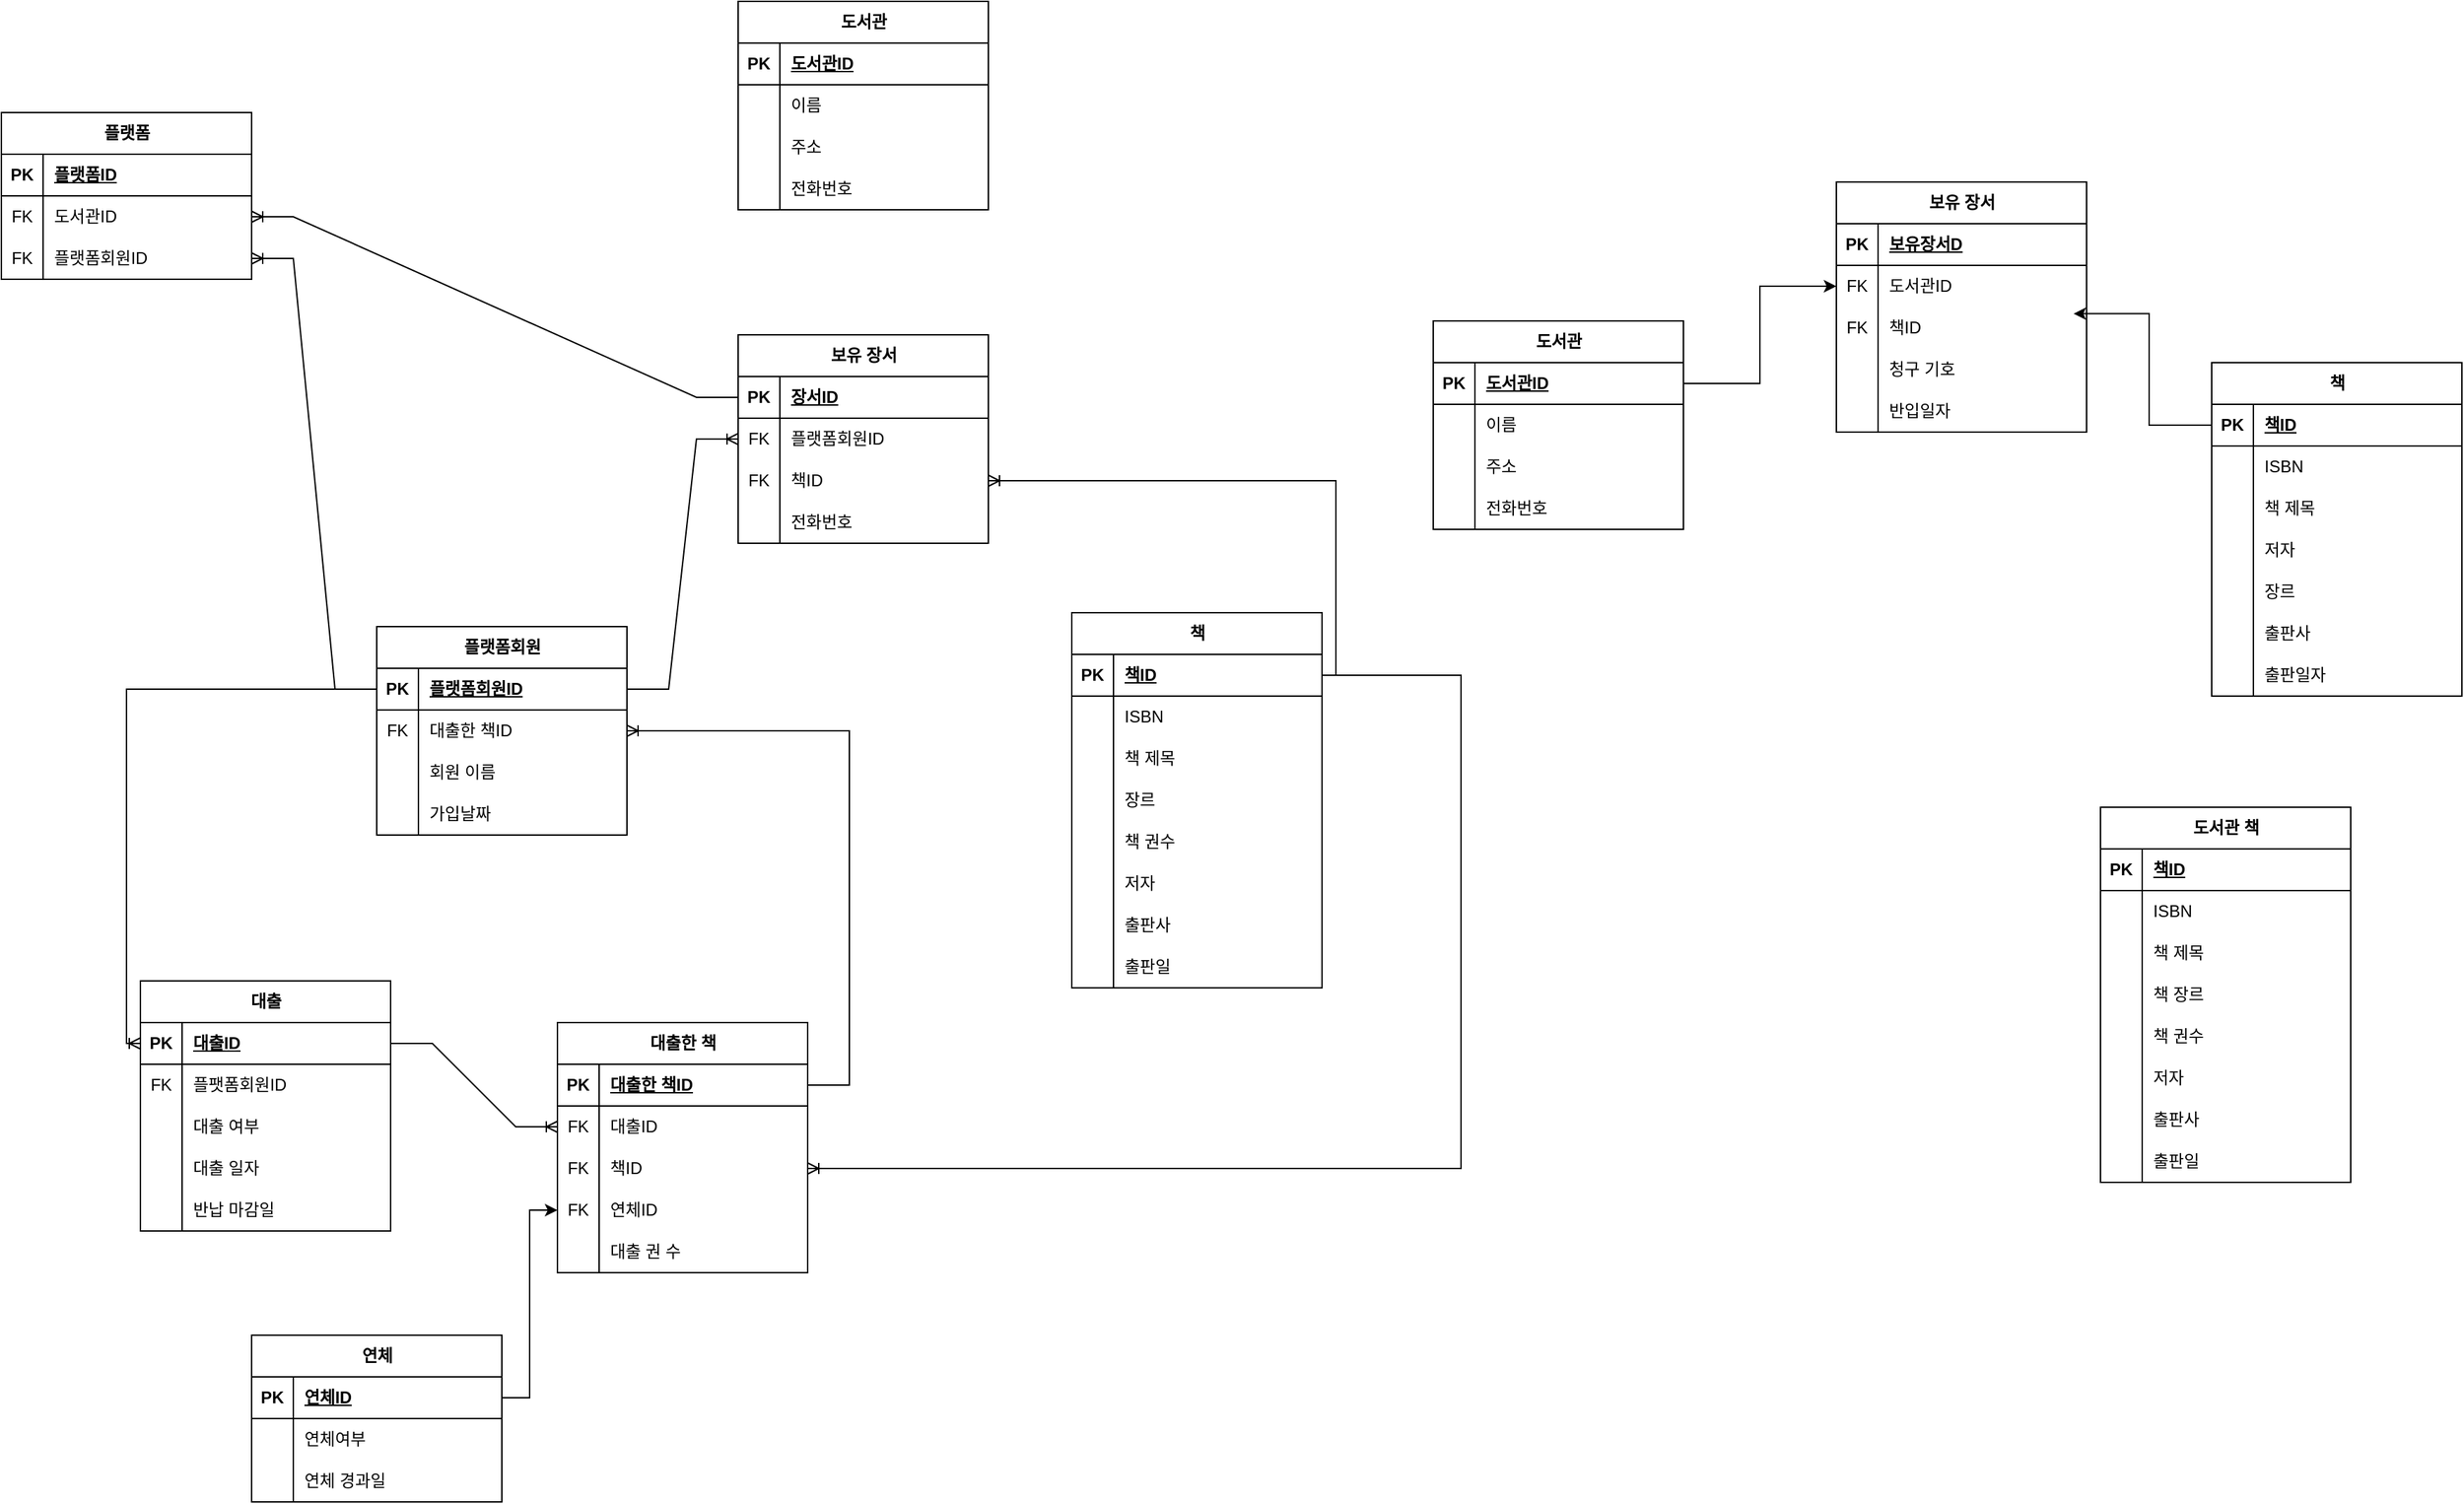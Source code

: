 <mxfile version="24.9.1">
  <diagram name="페이지-1" id="1q3qJbCkUnFjD3iXZYlV">
    <mxGraphModel dx="2147" dy="2222" grid="1" gridSize="10" guides="1" tooltips="1" connect="1" arrows="1" fold="1" page="1" pageScale="1" pageWidth="827" pageHeight="1169" math="0" shadow="0">
      <root>
        <mxCell id="0" />
        <mxCell id="1" parent="0" />
        <mxCell id="7zqJOYnEh2aIqJoI1N93-1" value="플랫폼회원" style="shape=table;startSize=30;container=1;collapsible=1;childLayout=tableLayout;fixedRows=1;rowLines=0;fontStyle=1;align=center;resizeLast=1;html=1;" vertex="1" parent="1">
          <mxGeometry x="110" y="240" width="180" height="150" as="geometry" />
        </mxCell>
        <mxCell id="7zqJOYnEh2aIqJoI1N93-2" value="" style="shape=tableRow;horizontal=0;startSize=0;swimlaneHead=0;swimlaneBody=0;fillColor=none;collapsible=0;dropTarget=0;points=[[0,0.5],[1,0.5]];portConstraint=eastwest;top=0;left=0;right=0;bottom=1;" vertex="1" parent="7zqJOYnEh2aIqJoI1N93-1">
          <mxGeometry y="30" width="180" height="30" as="geometry" />
        </mxCell>
        <mxCell id="7zqJOYnEh2aIqJoI1N93-3" value="PK" style="shape=partialRectangle;connectable=0;fillColor=none;top=0;left=0;bottom=0;right=0;fontStyle=1;overflow=hidden;whiteSpace=wrap;html=1;" vertex="1" parent="7zqJOYnEh2aIqJoI1N93-2">
          <mxGeometry width="30" height="30" as="geometry">
            <mxRectangle width="30" height="30" as="alternateBounds" />
          </mxGeometry>
        </mxCell>
        <mxCell id="7zqJOYnEh2aIqJoI1N93-4" value="플랫폼회원ID" style="shape=partialRectangle;connectable=0;fillColor=none;top=0;left=0;bottom=0;right=0;align=left;spacingLeft=6;fontStyle=5;overflow=hidden;whiteSpace=wrap;html=1;" vertex="1" parent="7zqJOYnEh2aIqJoI1N93-2">
          <mxGeometry x="30" width="150" height="30" as="geometry">
            <mxRectangle width="150" height="30" as="alternateBounds" />
          </mxGeometry>
        </mxCell>
        <mxCell id="7zqJOYnEh2aIqJoI1N93-5" value="" style="shape=tableRow;horizontal=0;startSize=0;swimlaneHead=0;swimlaneBody=0;fillColor=none;collapsible=0;dropTarget=0;points=[[0,0.5],[1,0.5]];portConstraint=eastwest;top=0;left=0;right=0;bottom=0;" vertex="1" parent="7zqJOYnEh2aIqJoI1N93-1">
          <mxGeometry y="60" width="180" height="30" as="geometry" />
        </mxCell>
        <mxCell id="7zqJOYnEh2aIqJoI1N93-6" value="FK" style="shape=partialRectangle;connectable=0;fillColor=none;top=0;left=0;bottom=0;right=0;editable=1;overflow=hidden;whiteSpace=wrap;html=1;" vertex="1" parent="7zqJOYnEh2aIqJoI1N93-5">
          <mxGeometry width="30" height="30" as="geometry">
            <mxRectangle width="30" height="30" as="alternateBounds" />
          </mxGeometry>
        </mxCell>
        <mxCell id="7zqJOYnEh2aIqJoI1N93-7" value="대출한 책ID" style="shape=partialRectangle;connectable=0;fillColor=none;top=0;left=0;bottom=0;right=0;align=left;spacingLeft=6;overflow=hidden;whiteSpace=wrap;html=1;" vertex="1" parent="7zqJOYnEh2aIqJoI1N93-5">
          <mxGeometry x="30" width="150" height="30" as="geometry">
            <mxRectangle width="150" height="30" as="alternateBounds" />
          </mxGeometry>
        </mxCell>
        <mxCell id="7zqJOYnEh2aIqJoI1N93-217" value="" style="shape=tableRow;horizontal=0;startSize=0;swimlaneHead=0;swimlaneBody=0;fillColor=none;collapsible=0;dropTarget=0;points=[[0,0.5],[1,0.5]];portConstraint=eastwest;top=0;left=0;right=0;bottom=0;" vertex="1" parent="7zqJOYnEh2aIqJoI1N93-1">
          <mxGeometry y="90" width="180" height="30" as="geometry" />
        </mxCell>
        <mxCell id="7zqJOYnEh2aIqJoI1N93-218" value="" style="shape=partialRectangle;connectable=0;fillColor=none;top=0;left=0;bottom=0;right=0;editable=1;overflow=hidden;whiteSpace=wrap;html=1;" vertex="1" parent="7zqJOYnEh2aIqJoI1N93-217">
          <mxGeometry width="30" height="30" as="geometry">
            <mxRectangle width="30" height="30" as="alternateBounds" />
          </mxGeometry>
        </mxCell>
        <mxCell id="7zqJOYnEh2aIqJoI1N93-219" value="회원 이름" style="shape=partialRectangle;connectable=0;fillColor=none;top=0;left=0;bottom=0;right=0;align=left;spacingLeft=6;overflow=hidden;whiteSpace=wrap;html=1;" vertex="1" parent="7zqJOYnEh2aIqJoI1N93-217">
          <mxGeometry x="30" width="150" height="30" as="geometry">
            <mxRectangle width="150" height="30" as="alternateBounds" />
          </mxGeometry>
        </mxCell>
        <mxCell id="7zqJOYnEh2aIqJoI1N93-8" value="" style="shape=tableRow;horizontal=0;startSize=0;swimlaneHead=0;swimlaneBody=0;fillColor=none;collapsible=0;dropTarget=0;points=[[0,0.5],[1,0.5]];portConstraint=eastwest;top=0;left=0;right=0;bottom=0;" vertex="1" parent="7zqJOYnEh2aIqJoI1N93-1">
          <mxGeometry y="120" width="180" height="30" as="geometry" />
        </mxCell>
        <mxCell id="7zqJOYnEh2aIqJoI1N93-9" value="" style="shape=partialRectangle;connectable=0;fillColor=none;top=0;left=0;bottom=0;right=0;editable=1;overflow=hidden;whiteSpace=wrap;html=1;" vertex="1" parent="7zqJOYnEh2aIqJoI1N93-8">
          <mxGeometry width="30" height="30" as="geometry">
            <mxRectangle width="30" height="30" as="alternateBounds" />
          </mxGeometry>
        </mxCell>
        <mxCell id="7zqJOYnEh2aIqJoI1N93-10" value="가입날짜" style="shape=partialRectangle;connectable=0;fillColor=none;top=0;left=0;bottom=0;right=0;align=left;spacingLeft=6;overflow=hidden;whiteSpace=wrap;html=1;" vertex="1" parent="7zqJOYnEh2aIqJoI1N93-8">
          <mxGeometry x="30" width="150" height="30" as="geometry">
            <mxRectangle width="150" height="30" as="alternateBounds" />
          </mxGeometry>
        </mxCell>
        <mxCell id="7zqJOYnEh2aIqJoI1N93-11" value="대출" style="shape=table;startSize=30;container=1;collapsible=1;childLayout=tableLayout;fixedRows=1;rowLines=0;fontStyle=1;align=center;resizeLast=1;html=1;" vertex="1" parent="1">
          <mxGeometry x="-60" y="495" width="180" height="180" as="geometry" />
        </mxCell>
        <mxCell id="7zqJOYnEh2aIqJoI1N93-12" value="" style="shape=tableRow;horizontal=0;startSize=0;swimlaneHead=0;swimlaneBody=0;fillColor=none;collapsible=0;dropTarget=0;points=[[0,0.5],[1,0.5]];portConstraint=eastwest;top=0;left=0;right=0;bottom=1;" vertex="1" parent="7zqJOYnEh2aIqJoI1N93-11">
          <mxGeometry y="30" width="180" height="30" as="geometry" />
        </mxCell>
        <mxCell id="7zqJOYnEh2aIqJoI1N93-13" value="PK" style="shape=partialRectangle;connectable=0;fillColor=none;top=0;left=0;bottom=0;right=0;fontStyle=1;overflow=hidden;whiteSpace=wrap;html=1;" vertex="1" parent="7zqJOYnEh2aIqJoI1N93-12">
          <mxGeometry width="30" height="30" as="geometry">
            <mxRectangle width="30" height="30" as="alternateBounds" />
          </mxGeometry>
        </mxCell>
        <mxCell id="7zqJOYnEh2aIqJoI1N93-14" value="대출ID" style="shape=partialRectangle;connectable=0;fillColor=none;top=0;left=0;bottom=0;right=0;align=left;spacingLeft=6;fontStyle=5;overflow=hidden;whiteSpace=wrap;html=1;" vertex="1" parent="7zqJOYnEh2aIqJoI1N93-12">
          <mxGeometry x="30" width="150" height="30" as="geometry">
            <mxRectangle width="150" height="30" as="alternateBounds" />
          </mxGeometry>
        </mxCell>
        <mxCell id="7zqJOYnEh2aIqJoI1N93-21" value="" style="shape=tableRow;horizontal=0;startSize=0;swimlaneHead=0;swimlaneBody=0;fillColor=none;collapsible=0;dropTarget=0;points=[[0,0.5],[1,0.5]];portConstraint=eastwest;top=0;left=0;right=0;bottom=0;" vertex="1" parent="7zqJOYnEh2aIqJoI1N93-11">
          <mxGeometry y="60" width="180" height="30" as="geometry" />
        </mxCell>
        <mxCell id="7zqJOYnEh2aIqJoI1N93-22" value="FK" style="shape=partialRectangle;connectable=0;fillColor=none;top=0;left=0;bottom=0;right=0;editable=1;overflow=hidden;whiteSpace=wrap;html=1;" vertex="1" parent="7zqJOYnEh2aIqJoI1N93-21">
          <mxGeometry width="30" height="30" as="geometry">
            <mxRectangle width="30" height="30" as="alternateBounds" />
          </mxGeometry>
        </mxCell>
        <mxCell id="7zqJOYnEh2aIqJoI1N93-23" value="플팻폼회원ID" style="shape=partialRectangle;connectable=0;fillColor=none;top=0;left=0;bottom=0;right=0;align=left;spacingLeft=6;overflow=hidden;whiteSpace=wrap;html=1;" vertex="1" parent="7zqJOYnEh2aIqJoI1N93-21">
          <mxGeometry x="30" width="150" height="30" as="geometry">
            <mxRectangle width="150" height="30" as="alternateBounds" />
          </mxGeometry>
        </mxCell>
        <mxCell id="7zqJOYnEh2aIqJoI1N93-15" value="" style="shape=tableRow;horizontal=0;startSize=0;swimlaneHead=0;swimlaneBody=0;fillColor=none;collapsible=0;dropTarget=0;points=[[0,0.5],[1,0.5]];portConstraint=eastwest;top=0;left=0;right=0;bottom=0;" vertex="1" parent="7zqJOYnEh2aIqJoI1N93-11">
          <mxGeometry y="90" width="180" height="30" as="geometry" />
        </mxCell>
        <mxCell id="7zqJOYnEh2aIqJoI1N93-16" value="" style="shape=partialRectangle;connectable=0;fillColor=none;top=0;left=0;bottom=0;right=0;editable=1;overflow=hidden;whiteSpace=wrap;html=1;" vertex="1" parent="7zqJOYnEh2aIqJoI1N93-15">
          <mxGeometry width="30" height="30" as="geometry">
            <mxRectangle width="30" height="30" as="alternateBounds" />
          </mxGeometry>
        </mxCell>
        <mxCell id="7zqJOYnEh2aIqJoI1N93-17" value="대출 여부" style="shape=partialRectangle;connectable=0;fillColor=none;top=0;left=0;bottom=0;right=0;align=left;spacingLeft=6;overflow=hidden;whiteSpace=wrap;html=1;" vertex="1" parent="7zqJOYnEh2aIqJoI1N93-15">
          <mxGeometry x="30" width="150" height="30" as="geometry">
            <mxRectangle width="150" height="30" as="alternateBounds" />
          </mxGeometry>
        </mxCell>
        <mxCell id="7zqJOYnEh2aIqJoI1N93-18" value="" style="shape=tableRow;horizontal=0;startSize=0;swimlaneHead=0;swimlaneBody=0;fillColor=none;collapsible=0;dropTarget=0;points=[[0,0.5],[1,0.5]];portConstraint=eastwest;top=0;left=0;right=0;bottom=0;" vertex="1" parent="7zqJOYnEh2aIqJoI1N93-11">
          <mxGeometry y="120" width="180" height="30" as="geometry" />
        </mxCell>
        <mxCell id="7zqJOYnEh2aIqJoI1N93-19" value="" style="shape=partialRectangle;connectable=0;fillColor=none;top=0;left=0;bottom=0;right=0;editable=1;overflow=hidden;whiteSpace=wrap;html=1;" vertex="1" parent="7zqJOYnEh2aIqJoI1N93-18">
          <mxGeometry width="30" height="30" as="geometry">
            <mxRectangle width="30" height="30" as="alternateBounds" />
          </mxGeometry>
        </mxCell>
        <mxCell id="7zqJOYnEh2aIqJoI1N93-20" value="대출 일자" style="shape=partialRectangle;connectable=0;fillColor=none;top=0;left=0;bottom=0;right=0;align=left;spacingLeft=6;overflow=hidden;whiteSpace=wrap;html=1;" vertex="1" parent="7zqJOYnEh2aIqJoI1N93-18">
          <mxGeometry x="30" width="150" height="30" as="geometry">
            <mxRectangle width="150" height="30" as="alternateBounds" />
          </mxGeometry>
        </mxCell>
        <mxCell id="7zqJOYnEh2aIqJoI1N93-212" value="" style="shape=tableRow;horizontal=0;startSize=0;swimlaneHead=0;swimlaneBody=0;fillColor=none;collapsible=0;dropTarget=0;points=[[0,0.5],[1,0.5]];portConstraint=eastwest;top=0;left=0;right=0;bottom=0;" vertex="1" parent="7zqJOYnEh2aIqJoI1N93-11">
          <mxGeometry y="150" width="180" height="30" as="geometry" />
        </mxCell>
        <mxCell id="7zqJOYnEh2aIqJoI1N93-213" value="" style="shape=partialRectangle;connectable=0;fillColor=none;top=0;left=0;bottom=0;right=0;editable=1;overflow=hidden;whiteSpace=wrap;html=1;" vertex="1" parent="7zqJOYnEh2aIqJoI1N93-212">
          <mxGeometry width="30" height="30" as="geometry">
            <mxRectangle width="30" height="30" as="alternateBounds" />
          </mxGeometry>
        </mxCell>
        <mxCell id="7zqJOYnEh2aIqJoI1N93-214" value="반납 마감일" style="shape=partialRectangle;connectable=0;fillColor=none;top=0;left=0;bottom=0;right=0;align=left;spacingLeft=6;overflow=hidden;whiteSpace=wrap;html=1;" vertex="1" parent="7zqJOYnEh2aIqJoI1N93-212">
          <mxGeometry x="30" width="150" height="30" as="geometry">
            <mxRectangle width="150" height="30" as="alternateBounds" />
          </mxGeometry>
        </mxCell>
        <mxCell id="7zqJOYnEh2aIqJoI1N93-24" value="보유 장서" style="shape=table;startSize=30;container=1;collapsible=1;childLayout=tableLayout;fixedRows=1;rowLines=0;fontStyle=1;align=center;resizeLast=1;html=1;" vertex="1" parent="1">
          <mxGeometry x="370" y="30" width="180" height="150" as="geometry" />
        </mxCell>
        <mxCell id="7zqJOYnEh2aIqJoI1N93-25" value="" style="shape=tableRow;horizontal=0;startSize=0;swimlaneHead=0;swimlaneBody=0;fillColor=none;collapsible=0;dropTarget=0;points=[[0,0.5],[1,0.5]];portConstraint=eastwest;top=0;left=0;right=0;bottom=1;" vertex="1" parent="7zqJOYnEh2aIqJoI1N93-24">
          <mxGeometry y="30" width="180" height="30" as="geometry" />
        </mxCell>
        <mxCell id="7zqJOYnEh2aIqJoI1N93-26" value="PK" style="shape=partialRectangle;connectable=0;fillColor=none;top=0;left=0;bottom=0;right=0;fontStyle=1;overflow=hidden;whiteSpace=wrap;html=1;" vertex="1" parent="7zqJOYnEh2aIqJoI1N93-25">
          <mxGeometry width="30" height="30" as="geometry">
            <mxRectangle width="30" height="30" as="alternateBounds" />
          </mxGeometry>
        </mxCell>
        <mxCell id="7zqJOYnEh2aIqJoI1N93-27" value="장서ID" style="shape=partialRectangle;connectable=0;fillColor=none;top=0;left=0;bottom=0;right=0;align=left;spacingLeft=6;fontStyle=5;overflow=hidden;whiteSpace=wrap;html=1;" vertex="1" parent="7zqJOYnEh2aIqJoI1N93-25">
          <mxGeometry x="30" width="150" height="30" as="geometry">
            <mxRectangle width="150" height="30" as="alternateBounds" />
          </mxGeometry>
        </mxCell>
        <mxCell id="7zqJOYnEh2aIqJoI1N93-28" value="" style="shape=tableRow;horizontal=0;startSize=0;swimlaneHead=0;swimlaneBody=0;fillColor=none;collapsible=0;dropTarget=0;points=[[0,0.5],[1,0.5]];portConstraint=eastwest;top=0;left=0;right=0;bottom=0;" vertex="1" parent="7zqJOYnEh2aIqJoI1N93-24">
          <mxGeometry y="60" width="180" height="30" as="geometry" />
        </mxCell>
        <mxCell id="7zqJOYnEh2aIqJoI1N93-29" value="FK" style="shape=partialRectangle;connectable=0;fillColor=none;top=0;left=0;bottom=0;right=0;editable=1;overflow=hidden;whiteSpace=wrap;html=1;" vertex="1" parent="7zqJOYnEh2aIqJoI1N93-28">
          <mxGeometry width="30" height="30" as="geometry">
            <mxRectangle width="30" height="30" as="alternateBounds" />
          </mxGeometry>
        </mxCell>
        <mxCell id="7zqJOYnEh2aIqJoI1N93-30" value="플랫폼회원ID" style="shape=partialRectangle;connectable=0;fillColor=none;top=0;left=0;bottom=0;right=0;align=left;spacingLeft=6;overflow=hidden;whiteSpace=wrap;html=1;" vertex="1" parent="7zqJOYnEh2aIqJoI1N93-28">
          <mxGeometry x="30" width="150" height="30" as="geometry">
            <mxRectangle width="150" height="30" as="alternateBounds" />
          </mxGeometry>
        </mxCell>
        <mxCell id="7zqJOYnEh2aIqJoI1N93-31" value="" style="shape=tableRow;horizontal=0;startSize=0;swimlaneHead=0;swimlaneBody=0;fillColor=none;collapsible=0;dropTarget=0;points=[[0,0.5],[1,0.5]];portConstraint=eastwest;top=0;left=0;right=0;bottom=0;" vertex="1" parent="7zqJOYnEh2aIqJoI1N93-24">
          <mxGeometry y="90" width="180" height="30" as="geometry" />
        </mxCell>
        <mxCell id="7zqJOYnEh2aIqJoI1N93-32" value="FK" style="shape=partialRectangle;connectable=0;fillColor=none;top=0;left=0;bottom=0;right=0;editable=1;overflow=hidden;whiteSpace=wrap;html=1;" vertex="1" parent="7zqJOYnEh2aIqJoI1N93-31">
          <mxGeometry width="30" height="30" as="geometry">
            <mxRectangle width="30" height="30" as="alternateBounds" />
          </mxGeometry>
        </mxCell>
        <mxCell id="7zqJOYnEh2aIqJoI1N93-33" value="책ID" style="shape=partialRectangle;connectable=0;fillColor=none;top=0;left=0;bottom=0;right=0;align=left;spacingLeft=6;overflow=hidden;whiteSpace=wrap;html=1;" vertex="1" parent="7zqJOYnEh2aIqJoI1N93-31">
          <mxGeometry x="30" width="150" height="30" as="geometry">
            <mxRectangle width="150" height="30" as="alternateBounds" />
          </mxGeometry>
        </mxCell>
        <mxCell id="7zqJOYnEh2aIqJoI1N93-40" value="" style="shape=tableRow;horizontal=0;startSize=0;swimlaneHead=0;swimlaneBody=0;fillColor=none;collapsible=0;dropTarget=0;points=[[0,0.5],[1,0.5]];portConstraint=eastwest;top=0;left=0;right=0;bottom=0;" vertex="1" parent="7zqJOYnEh2aIqJoI1N93-24">
          <mxGeometry y="120" width="180" height="30" as="geometry" />
        </mxCell>
        <mxCell id="7zqJOYnEh2aIqJoI1N93-41" value="&amp;nbsp;" style="shape=partialRectangle;connectable=0;fillColor=none;top=0;left=0;bottom=0;right=0;editable=1;overflow=hidden;whiteSpace=wrap;html=1;" vertex="1" parent="7zqJOYnEh2aIqJoI1N93-40">
          <mxGeometry width="30" height="30" as="geometry">
            <mxRectangle width="30" height="30" as="alternateBounds" />
          </mxGeometry>
        </mxCell>
        <mxCell id="7zqJOYnEh2aIqJoI1N93-42" value="전화번호" style="shape=partialRectangle;connectable=0;fillColor=none;top=0;left=0;bottom=0;right=0;align=left;spacingLeft=6;overflow=hidden;whiteSpace=wrap;html=1;" vertex="1" parent="7zqJOYnEh2aIqJoI1N93-40">
          <mxGeometry x="30" width="150" height="30" as="geometry">
            <mxRectangle width="150" height="30" as="alternateBounds" />
          </mxGeometry>
        </mxCell>
        <mxCell id="7zqJOYnEh2aIqJoI1N93-43" value="" style="edgeStyle=entityRelationEdgeStyle;fontSize=12;html=1;endArrow=ERoneToMany;rounded=0;exitX=1;exitY=0.5;exitDx=0;exitDy=0;entryX=0;entryY=0.5;entryDx=0;entryDy=0;" edge="1" parent="1" source="7zqJOYnEh2aIqJoI1N93-2" target="7zqJOYnEh2aIqJoI1N93-28">
          <mxGeometry width="100" height="100" relative="1" as="geometry">
            <mxPoint x="320" y="450" as="sourcePoint" />
            <mxPoint x="420" y="350" as="targetPoint" />
          </mxGeometry>
        </mxCell>
        <mxCell id="7zqJOYnEh2aIqJoI1N93-44" value="" style="edgeStyle=entityRelationEdgeStyle;fontSize=12;html=1;endArrow=ERoneToMany;rounded=0;exitX=1;exitY=0.5;exitDx=0;exitDy=0;entryX=0;entryY=0.5;entryDx=0;entryDy=0;" edge="1" parent="1" source="7zqJOYnEh2aIqJoI1N93-12" target="7zqJOYnEh2aIqJoI1N93-50">
          <mxGeometry width="100" height="100" relative="1" as="geometry">
            <mxPoint x="320" y="450" as="sourcePoint" />
            <mxPoint x="420" y="350" as="targetPoint" />
          </mxGeometry>
        </mxCell>
        <mxCell id="7zqJOYnEh2aIqJoI1N93-45" value="" style="edgeStyle=orthogonalEdgeStyle;fontSize=12;html=1;endArrow=ERoneToMany;rounded=0;exitX=1;exitY=0.5;exitDx=0;exitDy=0;entryX=1;entryY=0.5;entryDx=0;entryDy=0;" edge="1" parent="1" source="7zqJOYnEh2aIqJoI1N93-74" target="7zqJOYnEh2aIqJoI1N93-31">
          <mxGeometry width="100" height="100" relative="1" as="geometry">
            <mxPoint x="820" y="315" as="sourcePoint" />
            <mxPoint x="420" y="350" as="targetPoint" />
          </mxGeometry>
        </mxCell>
        <mxCell id="7zqJOYnEh2aIqJoI1N93-46" value="대출한 책" style="shape=table;startSize=30;container=1;collapsible=1;childLayout=tableLayout;fixedRows=1;rowLines=0;fontStyle=1;align=center;resizeLast=1;html=1;" vertex="1" parent="1">
          <mxGeometry x="240" y="525" width="180" height="180" as="geometry" />
        </mxCell>
        <mxCell id="7zqJOYnEh2aIqJoI1N93-47" value="" style="shape=tableRow;horizontal=0;startSize=0;swimlaneHead=0;swimlaneBody=0;fillColor=none;collapsible=0;dropTarget=0;points=[[0,0.5],[1,0.5]];portConstraint=eastwest;top=0;left=0;right=0;bottom=1;" vertex="1" parent="7zqJOYnEh2aIqJoI1N93-46">
          <mxGeometry y="30" width="180" height="30" as="geometry" />
        </mxCell>
        <mxCell id="7zqJOYnEh2aIqJoI1N93-48" value="PK" style="shape=partialRectangle;connectable=0;fillColor=none;top=0;left=0;bottom=0;right=0;fontStyle=1;overflow=hidden;whiteSpace=wrap;html=1;" vertex="1" parent="7zqJOYnEh2aIqJoI1N93-47">
          <mxGeometry width="30" height="30" as="geometry">
            <mxRectangle width="30" height="30" as="alternateBounds" />
          </mxGeometry>
        </mxCell>
        <mxCell id="7zqJOYnEh2aIqJoI1N93-49" value="대출한 책ID" style="shape=partialRectangle;connectable=0;fillColor=none;top=0;left=0;bottom=0;right=0;align=left;spacingLeft=6;fontStyle=5;overflow=hidden;whiteSpace=wrap;html=1;" vertex="1" parent="7zqJOYnEh2aIqJoI1N93-47">
          <mxGeometry x="30" width="150" height="30" as="geometry">
            <mxRectangle width="150" height="30" as="alternateBounds" />
          </mxGeometry>
        </mxCell>
        <mxCell id="7zqJOYnEh2aIqJoI1N93-50" value="" style="shape=tableRow;horizontal=0;startSize=0;swimlaneHead=0;swimlaneBody=0;fillColor=none;collapsible=0;dropTarget=0;points=[[0,0.5],[1,0.5]];portConstraint=eastwest;top=0;left=0;right=0;bottom=0;" vertex="1" parent="7zqJOYnEh2aIqJoI1N93-46">
          <mxGeometry y="60" width="180" height="30" as="geometry" />
        </mxCell>
        <mxCell id="7zqJOYnEh2aIqJoI1N93-51" value="FK" style="shape=partialRectangle;connectable=0;fillColor=none;top=0;left=0;bottom=0;right=0;editable=1;overflow=hidden;whiteSpace=wrap;html=1;" vertex="1" parent="7zqJOYnEh2aIqJoI1N93-50">
          <mxGeometry width="30" height="30" as="geometry">
            <mxRectangle width="30" height="30" as="alternateBounds" />
          </mxGeometry>
        </mxCell>
        <mxCell id="7zqJOYnEh2aIqJoI1N93-52" value="대출ID" style="shape=partialRectangle;connectable=0;fillColor=none;top=0;left=0;bottom=0;right=0;align=left;spacingLeft=6;overflow=hidden;whiteSpace=wrap;html=1;" vertex="1" parent="7zqJOYnEh2aIqJoI1N93-50">
          <mxGeometry x="30" width="150" height="30" as="geometry">
            <mxRectangle width="150" height="30" as="alternateBounds" />
          </mxGeometry>
        </mxCell>
        <mxCell id="7zqJOYnEh2aIqJoI1N93-53" value="" style="shape=tableRow;horizontal=0;startSize=0;swimlaneHead=0;swimlaneBody=0;fillColor=none;collapsible=0;dropTarget=0;points=[[0,0.5],[1,0.5]];portConstraint=eastwest;top=0;left=0;right=0;bottom=0;" vertex="1" parent="7zqJOYnEh2aIqJoI1N93-46">
          <mxGeometry y="90" width="180" height="30" as="geometry" />
        </mxCell>
        <mxCell id="7zqJOYnEh2aIqJoI1N93-54" value="FK" style="shape=partialRectangle;connectable=0;fillColor=none;top=0;left=0;bottom=0;right=0;editable=1;overflow=hidden;whiteSpace=wrap;html=1;" vertex="1" parent="7zqJOYnEh2aIqJoI1N93-53">
          <mxGeometry width="30" height="30" as="geometry">
            <mxRectangle width="30" height="30" as="alternateBounds" />
          </mxGeometry>
        </mxCell>
        <mxCell id="7zqJOYnEh2aIqJoI1N93-55" value="책ID" style="shape=partialRectangle;connectable=0;fillColor=none;top=0;left=0;bottom=0;right=0;align=left;spacingLeft=6;overflow=hidden;whiteSpace=wrap;html=1;" vertex="1" parent="7zqJOYnEh2aIqJoI1N93-53">
          <mxGeometry x="30" width="150" height="30" as="geometry">
            <mxRectangle width="150" height="30" as="alternateBounds" />
          </mxGeometry>
        </mxCell>
        <mxCell id="7zqJOYnEh2aIqJoI1N93-56" value="" style="shape=tableRow;horizontal=0;startSize=0;swimlaneHead=0;swimlaneBody=0;fillColor=none;collapsible=0;dropTarget=0;points=[[0,0.5],[1,0.5]];portConstraint=eastwest;top=0;left=0;right=0;bottom=0;" vertex="1" parent="7zqJOYnEh2aIqJoI1N93-46">
          <mxGeometry y="120" width="180" height="30" as="geometry" />
        </mxCell>
        <mxCell id="7zqJOYnEh2aIqJoI1N93-57" value="FK" style="shape=partialRectangle;connectable=0;fillColor=none;top=0;left=0;bottom=0;right=0;editable=1;overflow=hidden;whiteSpace=wrap;html=1;" vertex="1" parent="7zqJOYnEh2aIqJoI1N93-56">
          <mxGeometry width="30" height="30" as="geometry">
            <mxRectangle width="30" height="30" as="alternateBounds" />
          </mxGeometry>
        </mxCell>
        <mxCell id="7zqJOYnEh2aIqJoI1N93-58" value="연체ID" style="shape=partialRectangle;connectable=0;fillColor=none;top=0;left=0;bottom=0;right=0;align=left;spacingLeft=6;overflow=hidden;whiteSpace=wrap;html=1;" vertex="1" parent="7zqJOYnEh2aIqJoI1N93-56">
          <mxGeometry x="30" width="150" height="30" as="geometry">
            <mxRectangle width="150" height="30" as="alternateBounds" />
          </mxGeometry>
        </mxCell>
        <mxCell id="7zqJOYnEh2aIqJoI1N93-224" value="" style="shape=tableRow;horizontal=0;startSize=0;swimlaneHead=0;swimlaneBody=0;fillColor=none;collapsible=0;dropTarget=0;points=[[0,0.5],[1,0.5]];portConstraint=eastwest;top=0;left=0;right=0;bottom=0;" vertex="1" parent="7zqJOYnEh2aIqJoI1N93-46">
          <mxGeometry y="150" width="180" height="30" as="geometry" />
        </mxCell>
        <mxCell id="7zqJOYnEh2aIqJoI1N93-225" value="" style="shape=partialRectangle;connectable=0;fillColor=none;top=0;left=0;bottom=0;right=0;editable=1;overflow=hidden;whiteSpace=wrap;html=1;" vertex="1" parent="7zqJOYnEh2aIqJoI1N93-224">
          <mxGeometry width="30" height="30" as="geometry">
            <mxRectangle width="30" height="30" as="alternateBounds" />
          </mxGeometry>
        </mxCell>
        <mxCell id="7zqJOYnEh2aIqJoI1N93-226" value="대출 권 수" style="shape=partialRectangle;connectable=0;fillColor=none;top=0;left=0;bottom=0;right=0;align=left;spacingLeft=6;overflow=hidden;whiteSpace=wrap;html=1;" vertex="1" parent="7zqJOYnEh2aIqJoI1N93-224">
          <mxGeometry x="30" width="150" height="30" as="geometry">
            <mxRectangle width="150" height="30" as="alternateBounds" />
          </mxGeometry>
        </mxCell>
        <mxCell id="7zqJOYnEh2aIqJoI1N93-59" value="" style="edgeStyle=orthogonalEdgeStyle;fontSize=12;html=1;endArrow=ERoneToMany;rounded=0;exitX=1;exitY=0.5;exitDx=0;exitDy=0;entryX=1;entryY=0.5;entryDx=0;entryDy=0;" edge="1" parent="1" source="7zqJOYnEh2aIqJoI1N93-74" target="7zqJOYnEh2aIqJoI1N93-53">
          <mxGeometry width="100" height="100" relative="1" as="geometry">
            <mxPoint x="820" y="315" as="sourcePoint" />
            <mxPoint x="740" y="280" as="targetPoint" />
            <Array as="points">
              <mxPoint x="890" y="275" />
              <mxPoint x="890" y="630" />
            </Array>
          </mxGeometry>
        </mxCell>
        <mxCell id="7zqJOYnEh2aIqJoI1N93-60" value="플랫폼" style="shape=table;startSize=30;container=1;collapsible=1;childLayout=tableLayout;fixedRows=1;rowLines=0;fontStyle=1;align=center;resizeLast=1;html=1;" vertex="1" parent="1">
          <mxGeometry x="-160" y="-130" width="180" height="120" as="geometry" />
        </mxCell>
        <mxCell id="7zqJOYnEh2aIqJoI1N93-61" value="" style="shape=tableRow;horizontal=0;startSize=0;swimlaneHead=0;swimlaneBody=0;fillColor=none;collapsible=0;dropTarget=0;points=[[0,0.5],[1,0.5]];portConstraint=eastwest;top=0;left=0;right=0;bottom=1;" vertex="1" parent="7zqJOYnEh2aIqJoI1N93-60">
          <mxGeometry y="30" width="180" height="30" as="geometry" />
        </mxCell>
        <mxCell id="7zqJOYnEh2aIqJoI1N93-62" value="PK" style="shape=partialRectangle;connectable=0;fillColor=none;top=0;left=0;bottom=0;right=0;fontStyle=1;overflow=hidden;whiteSpace=wrap;html=1;" vertex="1" parent="7zqJOYnEh2aIqJoI1N93-61">
          <mxGeometry width="30" height="30" as="geometry">
            <mxRectangle width="30" height="30" as="alternateBounds" />
          </mxGeometry>
        </mxCell>
        <mxCell id="7zqJOYnEh2aIqJoI1N93-63" value="플랫폼ID" style="shape=partialRectangle;connectable=0;fillColor=none;top=0;left=0;bottom=0;right=0;align=left;spacingLeft=6;fontStyle=5;overflow=hidden;whiteSpace=wrap;html=1;" vertex="1" parent="7zqJOYnEh2aIqJoI1N93-61">
          <mxGeometry x="30" width="150" height="30" as="geometry">
            <mxRectangle width="150" height="30" as="alternateBounds" />
          </mxGeometry>
        </mxCell>
        <mxCell id="7zqJOYnEh2aIqJoI1N93-64" value="" style="shape=tableRow;horizontal=0;startSize=0;swimlaneHead=0;swimlaneBody=0;fillColor=none;collapsible=0;dropTarget=0;points=[[0,0.5],[1,0.5]];portConstraint=eastwest;top=0;left=0;right=0;bottom=0;" vertex="1" parent="7zqJOYnEh2aIqJoI1N93-60">
          <mxGeometry y="60" width="180" height="30" as="geometry" />
        </mxCell>
        <mxCell id="7zqJOYnEh2aIqJoI1N93-65" value="FK" style="shape=partialRectangle;connectable=0;fillColor=none;top=0;left=0;bottom=0;right=0;editable=1;overflow=hidden;whiteSpace=wrap;html=1;" vertex="1" parent="7zqJOYnEh2aIqJoI1N93-64">
          <mxGeometry width="30" height="30" as="geometry">
            <mxRectangle width="30" height="30" as="alternateBounds" />
          </mxGeometry>
        </mxCell>
        <mxCell id="7zqJOYnEh2aIqJoI1N93-66" value="도서관ID" style="shape=partialRectangle;connectable=0;fillColor=none;top=0;left=0;bottom=0;right=0;align=left;spacingLeft=6;overflow=hidden;whiteSpace=wrap;html=1;" vertex="1" parent="7zqJOYnEh2aIqJoI1N93-64">
          <mxGeometry x="30" width="150" height="30" as="geometry">
            <mxRectangle width="150" height="30" as="alternateBounds" />
          </mxGeometry>
        </mxCell>
        <mxCell id="7zqJOYnEh2aIqJoI1N93-67" value="" style="shape=tableRow;horizontal=0;startSize=0;swimlaneHead=0;swimlaneBody=0;fillColor=none;collapsible=0;dropTarget=0;points=[[0,0.5],[1,0.5]];portConstraint=eastwest;top=0;left=0;right=0;bottom=0;" vertex="1" parent="7zqJOYnEh2aIqJoI1N93-60">
          <mxGeometry y="90" width="180" height="30" as="geometry" />
        </mxCell>
        <mxCell id="7zqJOYnEh2aIqJoI1N93-68" value="FK" style="shape=partialRectangle;connectable=0;fillColor=none;top=0;left=0;bottom=0;right=0;editable=1;overflow=hidden;whiteSpace=wrap;html=1;" vertex="1" parent="7zqJOYnEh2aIqJoI1N93-67">
          <mxGeometry width="30" height="30" as="geometry">
            <mxRectangle width="30" height="30" as="alternateBounds" />
          </mxGeometry>
        </mxCell>
        <mxCell id="7zqJOYnEh2aIqJoI1N93-69" value="플랫폼회원ID" style="shape=partialRectangle;connectable=0;fillColor=none;top=0;left=0;bottom=0;right=0;align=left;spacingLeft=6;overflow=hidden;whiteSpace=wrap;html=1;" vertex="1" parent="7zqJOYnEh2aIqJoI1N93-67">
          <mxGeometry x="30" width="150" height="30" as="geometry">
            <mxRectangle width="150" height="30" as="alternateBounds" />
          </mxGeometry>
        </mxCell>
        <mxCell id="7zqJOYnEh2aIqJoI1N93-70" value="" style="edgeStyle=entityRelationEdgeStyle;fontSize=12;html=1;endArrow=ERoneToMany;rounded=0;exitX=0;exitY=0.5;exitDx=0;exitDy=0;entryX=1;entryY=0.5;entryDx=0;entryDy=0;" edge="1" parent="1" source="7zqJOYnEh2aIqJoI1N93-25" target="7zqJOYnEh2aIqJoI1N93-64">
          <mxGeometry width="100" height="100" relative="1" as="geometry">
            <mxPoint x="550" y="200" as="sourcePoint" />
            <mxPoint x="650" y="100" as="targetPoint" />
          </mxGeometry>
        </mxCell>
        <mxCell id="7zqJOYnEh2aIqJoI1N93-71" value="" style="edgeStyle=entityRelationEdgeStyle;fontSize=12;html=1;endArrow=ERoneToMany;rounded=0;exitX=0;exitY=0.5;exitDx=0;exitDy=0;entryX=1;entryY=0.5;entryDx=0;entryDy=0;" edge="1" parent="1" source="7zqJOYnEh2aIqJoI1N93-2" target="7zqJOYnEh2aIqJoI1N93-67">
          <mxGeometry width="100" height="100" relative="1" as="geometry">
            <mxPoint x="140" y="350" as="sourcePoint" />
            <mxPoint x="-90" y="260" as="targetPoint" />
          </mxGeometry>
        </mxCell>
        <mxCell id="7zqJOYnEh2aIqJoI1N93-72" value="" style="edgeStyle=entityRelationEdgeStyle;fontSize=12;html=1;endArrow=ERoneToMany;rounded=0;entryX=1;entryY=0.5;entryDx=0;entryDy=0;" edge="1" parent="1" source="7zqJOYnEh2aIqJoI1N93-47" target="7zqJOYnEh2aIqJoI1N93-5">
          <mxGeometry width="100" height="100" relative="1" as="geometry">
            <mxPoint x="440" y="570" as="sourcePoint" />
            <mxPoint x="540" y="470" as="targetPoint" />
          </mxGeometry>
        </mxCell>
        <mxCell id="7zqJOYnEh2aIqJoI1N93-73" value="책" style="shape=table;startSize=30;container=1;collapsible=1;childLayout=tableLayout;fixedRows=1;rowLines=0;fontStyle=1;align=center;resizeLast=1;html=1;" vertex="1" parent="1">
          <mxGeometry x="610" y="230" width="180" height="270" as="geometry" />
        </mxCell>
        <mxCell id="7zqJOYnEh2aIqJoI1N93-74" value="" style="shape=tableRow;horizontal=0;startSize=0;swimlaneHead=0;swimlaneBody=0;fillColor=none;collapsible=0;dropTarget=0;points=[[0,0.5],[1,0.5]];portConstraint=eastwest;top=0;left=0;right=0;bottom=1;" vertex="1" parent="7zqJOYnEh2aIqJoI1N93-73">
          <mxGeometry y="30" width="180" height="30" as="geometry" />
        </mxCell>
        <mxCell id="7zqJOYnEh2aIqJoI1N93-75" value="PK" style="shape=partialRectangle;connectable=0;fillColor=none;top=0;left=0;bottom=0;right=0;fontStyle=1;overflow=hidden;whiteSpace=wrap;html=1;" vertex="1" parent="7zqJOYnEh2aIqJoI1N93-74">
          <mxGeometry width="30" height="30" as="geometry">
            <mxRectangle width="30" height="30" as="alternateBounds" />
          </mxGeometry>
        </mxCell>
        <mxCell id="7zqJOYnEh2aIqJoI1N93-76" value="책ID" style="shape=partialRectangle;connectable=0;fillColor=none;top=0;left=0;bottom=0;right=0;align=left;spacingLeft=6;fontStyle=5;overflow=hidden;whiteSpace=wrap;html=1;" vertex="1" parent="7zqJOYnEh2aIqJoI1N93-74">
          <mxGeometry x="30" width="150" height="30" as="geometry">
            <mxRectangle width="150" height="30" as="alternateBounds" />
          </mxGeometry>
        </mxCell>
        <mxCell id="7zqJOYnEh2aIqJoI1N93-77" value="" style="shape=tableRow;horizontal=0;startSize=0;swimlaneHead=0;swimlaneBody=0;fillColor=none;collapsible=0;dropTarget=0;points=[[0,0.5],[1,0.5]];portConstraint=eastwest;top=0;left=0;right=0;bottom=0;" vertex="1" parent="7zqJOYnEh2aIqJoI1N93-73">
          <mxGeometry y="60" width="180" height="30" as="geometry" />
        </mxCell>
        <mxCell id="7zqJOYnEh2aIqJoI1N93-78" value="" style="shape=partialRectangle;connectable=0;fillColor=none;top=0;left=0;bottom=0;right=0;editable=1;overflow=hidden;whiteSpace=wrap;html=1;" vertex="1" parent="7zqJOYnEh2aIqJoI1N93-77">
          <mxGeometry width="30" height="30" as="geometry">
            <mxRectangle width="30" height="30" as="alternateBounds" />
          </mxGeometry>
        </mxCell>
        <mxCell id="7zqJOYnEh2aIqJoI1N93-79" value="ISBN" style="shape=partialRectangle;connectable=0;fillColor=none;top=0;left=0;bottom=0;right=0;align=left;spacingLeft=6;overflow=hidden;whiteSpace=wrap;html=1;" vertex="1" parent="7zqJOYnEh2aIqJoI1N93-77">
          <mxGeometry x="30" width="150" height="30" as="geometry">
            <mxRectangle width="150" height="30" as="alternateBounds" />
          </mxGeometry>
        </mxCell>
        <mxCell id="7zqJOYnEh2aIqJoI1N93-80" value="" style="shape=tableRow;horizontal=0;startSize=0;swimlaneHead=0;swimlaneBody=0;fillColor=none;collapsible=0;dropTarget=0;points=[[0,0.5],[1,0.5]];portConstraint=eastwest;top=0;left=0;right=0;bottom=0;" vertex="1" parent="7zqJOYnEh2aIqJoI1N93-73">
          <mxGeometry y="90" width="180" height="30" as="geometry" />
        </mxCell>
        <mxCell id="7zqJOYnEh2aIqJoI1N93-81" value="" style="shape=partialRectangle;connectable=0;fillColor=none;top=0;left=0;bottom=0;right=0;editable=1;overflow=hidden;whiteSpace=wrap;html=1;" vertex="1" parent="7zqJOYnEh2aIqJoI1N93-80">
          <mxGeometry width="30" height="30" as="geometry">
            <mxRectangle width="30" height="30" as="alternateBounds" />
          </mxGeometry>
        </mxCell>
        <mxCell id="7zqJOYnEh2aIqJoI1N93-82" value="책 제목" style="shape=partialRectangle;connectable=0;fillColor=none;top=0;left=0;bottom=0;right=0;align=left;spacingLeft=6;overflow=hidden;whiteSpace=wrap;html=1;" vertex="1" parent="7zqJOYnEh2aIqJoI1N93-80">
          <mxGeometry x="30" width="150" height="30" as="geometry">
            <mxRectangle width="150" height="30" as="alternateBounds" />
          </mxGeometry>
        </mxCell>
        <mxCell id="7zqJOYnEh2aIqJoI1N93-83" value="" style="shape=tableRow;horizontal=0;startSize=0;swimlaneHead=0;swimlaneBody=0;fillColor=none;collapsible=0;dropTarget=0;points=[[0,0.5],[1,0.5]];portConstraint=eastwest;top=0;left=0;right=0;bottom=0;" vertex="1" parent="7zqJOYnEh2aIqJoI1N93-73">
          <mxGeometry y="120" width="180" height="30" as="geometry" />
        </mxCell>
        <mxCell id="7zqJOYnEh2aIqJoI1N93-84" value="" style="shape=partialRectangle;connectable=0;fillColor=none;top=0;left=0;bottom=0;right=0;editable=1;overflow=hidden;whiteSpace=wrap;html=1;" vertex="1" parent="7zqJOYnEh2aIqJoI1N93-83">
          <mxGeometry width="30" height="30" as="geometry">
            <mxRectangle width="30" height="30" as="alternateBounds" />
          </mxGeometry>
        </mxCell>
        <mxCell id="7zqJOYnEh2aIqJoI1N93-85" value="장르" style="shape=partialRectangle;connectable=0;fillColor=none;top=0;left=0;bottom=0;right=0;align=left;spacingLeft=6;overflow=hidden;whiteSpace=wrap;html=1;" vertex="1" parent="7zqJOYnEh2aIqJoI1N93-83">
          <mxGeometry x="30" width="150" height="30" as="geometry">
            <mxRectangle width="150" height="30" as="alternateBounds" />
          </mxGeometry>
        </mxCell>
        <mxCell id="7zqJOYnEh2aIqJoI1N93-86" value="" style="shape=tableRow;horizontal=0;startSize=0;swimlaneHead=0;swimlaneBody=0;fillColor=none;collapsible=0;dropTarget=0;points=[[0,0.5],[1,0.5]];portConstraint=eastwest;top=0;left=0;right=0;bottom=0;" vertex="1" parent="7zqJOYnEh2aIqJoI1N93-73">
          <mxGeometry y="150" width="180" height="30" as="geometry" />
        </mxCell>
        <mxCell id="7zqJOYnEh2aIqJoI1N93-87" value="" style="shape=partialRectangle;connectable=0;fillColor=none;top=0;left=0;bottom=0;right=0;editable=1;overflow=hidden;whiteSpace=wrap;html=1;" vertex="1" parent="7zqJOYnEh2aIqJoI1N93-86">
          <mxGeometry width="30" height="30" as="geometry">
            <mxRectangle width="30" height="30" as="alternateBounds" />
          </mxGeometry>
        </mxCell>
        <mxCell id="7zqJOYnEh2aIqJoI1N93-88" value="책 권수" style="shape=partialRectangle;connectable=0;fillColor=none;top=0;left=0;bottom=0;right=0;align=left;spacingLeft=6;overflow=hidden;whiteSpace=wrap;html=1;" vertex="1" parent="7zqJOYnEh2aIqJoI1N93-86">
          <mxGeometry x="30" width="150" height="30" as="geometry">
            <mxRectangle width="150" height="30" as="alternateBounds" />
          </mxGeometry>
        </mxCell>
        <mxCell id="7zqJOYnEh2aIqJoI1N93-89" value="" style="shape=tableRow;horizontal=0;startSize=0;swimlaneHead=0;swimlaneBody=0;fillColor=none;collapsible=0;dropTarget=0;points=[[0,0.5],[1,0.5]];portConstraint=eastwest;top=0;left=0;right=0;bottom=0;" vertex="1" parent="7zqJOYnEh2aIqJoI1N93-73">
          <mxGeometry y="180" width="180" height="30" as="geometry" />
        </mxCell>
        <mxCell id="7zqJOYnEh2aIqJoI1N93-90" value="" style="shape=partialRectangle;connectable=0;fillColor=none;top=0;left=0;bottom=0;right=0;editable=1;overflow=hidden;whiteSpace=wrap;html=1;" vertex="1" parent="7zqJOYnEh2aIqJoI1N93-89">
          <mxGeometry width="30" height="30" as="geometry">
            <mxRectangle width="30" height="30" as="alternateBounds" />
          </mxGeometry>
        </mxCell>
        <mxCell id="7zqJOYnEh2aIqJoI1N93-91" value="저자" style="shape=partialRectangle;connectable=0;fillColor=none;top=0;left=0;bottom=0;right=0;align=left;spacingLeft=6;overflow=hidden;whiteSpace=wrap;html=1;" vertex="1" parent="7zqJOYnEh2aIqJoI1N93-89">
          <mxGeometry x="30" width="150" height="30" as="geometry">
            <mxRectangle width="150" height="30" as="alternateBounds" />
          </mxGeometry>
        </mxCell>
        <mxCell id="7zqJOYnEh2aIqJoI1N93-92" value="" style="shape=tableRow;horizontal=0;startSize=0;swimlaneHead=0;swimlaneBody=0;fillColor=none;collapsible=0;dropTarget=0;points=[[0,0.5],[1,0.5]];portConstraint=eastwest;top=0;left=0;right=0;bottom=0;" vertex="1" parent="7zqJOYnEh2aIqJoI1N93-73">
          <mxGeometry y="210" width="180" height="30" as="geometry" />
        </mxCell>
        <mxCell id="7zqJOYnEh2aIqJoI1N93-93" value="" style="shape=partialRectangle;connectable=0;fillColor=none;top=0;left=0;bottom=0;right=0;editable=1;overflow=hidden;whiteSpace=wrap;html=1;" vertex="1" parent="7zqJOYnEh2aIqJoI1N93-92">
          <mxGeometry width="30" height="30" as="geometry">
            <mxRectangle width="30" height="30" as="alternateBounds" />
          </mxGeometry>
        </mxCell>
        <mxCell id="7zqJOYnEh2aIqJoI1N93-94" value="출판사" style="shape=partialRectangle;connectable=0;fillColor=none;top=0;left=0;bottom=0;right=0;align=left;spacingLeft=6;overflow=hidden;whiteSpace=wrap;html=1;" vertex="1" parent="7zqJOYnEh2aIqJoI1N93-92">
          <mxGeometry x="30" width="150" height="30" as="geometry">
            <mxRectangle width="150" height="30" as="alternateBounds" />
          </mxGeometry>
        </mxCell>
        <mxCell id="7zqJOYnEh2aIqJoI1N93-95" value="" style="shape=tableRow;horizontal=0;startSize=0;swimlaneHead=0;swimlaneBody=0;fillColor=none;collapsible=0;dropTarget=0;points=[[0,0.5],[1,0.5]];portConstraint=eastwest;top=0;left=0;right=0;bottom=0;" vertex="1" parent="7zqJOYnEh2aIqJoI1N93-73">
          <mxGeometry y="240" width="180" height="30" as="geometry" />
        </mxCell>
        <mxCell id="7zqJOYnEh2aIqJoI1N93-96" value="" style="shape=partialRectangle;connectable=0;fillColor=none;top=0;left=0;bottom=0;right=0;editable=1;overflow=hidden;whiteSpace=wrap;html=1;" vertex="1" parent="7zqJOYnEh2aIqJoI1N93-95">
          <mxGeometry width="30" height="30" as="geometry">
            <mxRectangle width="30" height="30" as="alternateBounds" />
          </mxGeometry>
        </mxCell>
        <mxCell id="7zqJOYnEh2aIqJoI1N93-97" value="출판일" style="shape=partialRectangle;connectable=0;fillColor=none;top=0;left=0;bottom=0;right=0;align=left;spacingLeft=6;overflow=hidden;whiteSpace=wrap;html=1;" vertex="1" parent="7zqJOYnEh2aIqJoI1N93-95">
          <mxGeometry x="30" width="150" height="30" as="geometry">
            <mxRectangle width="150" height="30" as="alternateBounds" />
          </mxGeometry>
        </mxCell>
        <mxCell id="7zqJOYnEh2aIqJoI1N93-98" value="" style="shape=partialRectangle;connectable=0;fillColor=none;top=0;left=0;bottom=0;right=0;editable=1;overflow=hidden;whiteSpace=wrap;html=1;" vertex="1" parent="1">
          <mxGeometry x="960" y="-200" width="30" height="30" as="geometry">
            <mxRectangle width="30" height="30" as="alternateBounds" />
          </mxGeometry>
        </mxCell>
        <mxCell id="7zqJOYnEh2aIqJoI1N93-99" value="" style="shape=partialRectangle;connectable=0;fillColor=none;top=0;left=0;bottom=0;right=0;editable=1;overflow=hidden;whiteSpace=wrap;html=1;" vertex="1" parent="1">
          <mxGeometry x="960" y="-170" width="30" height="30" as="geometry">
            <mxRectangle width="30" height="30" as="alternateBounds" />
          </mxGeometry>
        </mxCell>
        <mxCell id="7zqJOYnEh2aIqJoI1N93-101" value="" style="shape=partialRectangle;connectable=0;fillColor=none;top=0;left=0;bottom=0;right=0;editable=1;overflow=hidden;whiteSpace=wrap;html=1;" vertex="1" parent="1">
          <mxGeometry x="960" y="-70" width="30" height="30" as="geometry">
            <mxRectangle width="30" height="30" as="alternateBounds" />
          </mxGeometry>
        </mxCell>
        <mxCell id="7zqJOYnEh2aIqJoI1N93-102" value="연체" style="shape=table;startSize=30;container=1;collapsible=1;childLayout=tableLayout;fixedRows=1;rowLines=0;fontStyle=1;align=center;resizeLast=1;html=1;" vertex="1" parent="1">
          <mxGeometry x="20" y="750" width="180" height="120" as="geometry" />
        </mxCell>
        <mxCell id="7zqJOYnEh2aIqJoI1N93-103" value="" style="shape=tableRow;horizontal=0;startSize=0;swimlaneHead=0;swimlaneBody=0;fillColor=none;collapsible=0;dropTarget=0;points=[[0,0.5],[1,0.5]];portConstraint=eastwest;top=0;left=0;right=0;bottom=1;" vertex="1" parent="7zqJOYnEh2aIqJoI1N93-102">
          <mxGeometry y="30" width="180" height="30" as="geometry" />
        </mxCell>
        <mxCell id="7zqJOYnEh2aIqJoI1N93-104" value="PK" style="shape=partialRectangle;connectable=0;fillColor=none;top=0;left=0;bottom=0;right=0;fontStyle=1;overflow=hidden;whiteSpace=wrap;html=1;" vertex="1" parent="7zqJOYnEh2aIqJoI1N93-103">
          <mxGeometry width="30" height="30" as="geometry">
            <mxRectangle width="30" height="30" as="alternateBounds" />
          </mxGeometry>
        </mxCell>
        <mxCell id="7zqJOYnEh2aIqJoI1N93-105" value="연체ID" style="shape=partialRectangle;connectable=0;fillColor=none;top=0;left=0;bottom=0;right=0;align=left;spacingLeft=6;fontStyle=5;overflow=hidden;whiteSpace=wrap;html=1;" vertex="1" parent="7zqJOYnEh2aIqJoI1N93-103">
          <mxGeometry x="30" width="150" height="30" as="geometry">
            <mxRectangle width="150" height="30" as="alternateBounds" />
          </mxGeometry>
        </mxCell>
        <mxCell id="7zqJOYnEh2aIqJoI1N93-106" value="" style="shape=tableRow;horizontal=0;startSize=0;swimlaneHead=0;swimlaneBody=0;fillColor=none;collapsible=0;dropTarget=0;points=[[0,0.5],[1,0.5]];portConstraint=eastwest;top=0;left=0;right=0;bottom=0;" vertex="1" parent="7zqJOYnEh2aIqJoI1N93-102">
          <mxGeometry y="60" width="180" height="30" as="geometry" />
        </mxCell>
        <mxCell id="7zqJOYnEh2aIqJoI1N93-107" value="" style="shape=partialRectangle;connectable=0;fillColor=none;top=0;left=0;bottom=0;right=0;editable=1;overflow=hidden;whiteSpace=wrap;html=1;" vertex="1" parent="7zqJOYnEh2aIqJoI1N93-106">
          <mxGeometry width="30" height="30" as="geometry">
            <mxRectangle width="30" height="30" as="alternateBounds" />
          </mxGeometry>
        </mxCell>
        <mxCell id="7zqJOYnEh2aIqJoI1N93-108" value="연체여부" style="shape=partialRectangle;connectable=0;fillColor=none;top=0;left=0;bottom=0;right=0;align=left;spacingLeft=6;overflow=hidden;whiteSpace=wrap;html=1;" vertex="1" parent="7zqJOYnEh2aIqJoI1N93-106">
          <mxGeometry x="30" width="150" height="30" as="geometry">
            <mxRectangle width="150" height="30" as="alternateBounds" />
          </mxGeometry>
        </mxCell>
        <mxCell id="7zqJOYnEh2aIqJoI1N93-109" value="" style="shape=tableRow;horizontal=0;startSize=0;swimlaneHead=0;swimlaneBody=0;fillColor=none;collapsible=0;dropTarget=0;points=[[0,0.5],[1,0.5]];portConstraint=eastwest;top=0;left=0;right=0;bottom=0;" vertex="1" parent="7zqJOYnEh2aIqJoI1N93-102">
          <mxGeometry y="90" width="180" height="30" as="geometry" />
        </mxCell>
        <mxCell id="7zqJOYnEh2aIqJoI1N93-110" value="" style="shape=partialRectangle;connectable=0;fillColor=none;top=0;left=0;bottom=0;right=0;editable=1;overflow=hidden;whiteSpace=wrap;html=1;" vertex="1" parent="7zqJOYnEh2aIqJoI1N93-109">
          <mxGeometry width="30" height="30" as="geometry">
            <mxRectangle width="30" height="30" as="alternateBounds" />
          </mxGeometry>
        </mxCell>
        <mxCell id="7zqJOYnEh2aIqJoI1N93-111" value="연체 경과일" style="shape=partialRectangle;connectable=0;fillColor=none;top=0;left=0;bottom=0;right=0;align=left;spacingLeft=6;overflow=hidden;whiteSpace=wrap;html=1;" vertex="1" parent="7zqJOYnEh2aIqJoI1N93-109">
          <mxGeometry x="30" width="150" height="30" as="geometry">
            <mxRectangle width="150" height="30" as="alternateBounds" />
          </mxGeometry>
        </mxCell>
        <mxCell id="7zqJOYnEh2aIqJoI1N93-112" style="edgeStyle=orthogonalEdgeStyle;rounded=0;orthogonalLoop=1;jettySize=auto;html=1;exitX=1;exitY=0.5;exitDx=0;exitDy=0;entryX=0;entryY=0.5;entryDx=0;entryDy=0;" edge="1" parent="1" source="7zqJOYnEh2aIqJoI1N93-103" target="7zqJOYnEh2aIqJoI1N93-56">
          <mxGeometry relative="1" as="geometry" />
        </mxCell>
        <mxCell id="7zqJOYnEh2aIqJoI1N93-116" value="보유 장서" style="shape=table;startSize=30;container=1;collapsible=1;childLayout=tableLayout;fixedRows=1;rowLines=0;fontStyle=1;align=center;resizeLast=1;html=1;" vertex="1" parent="1">
          <mxGeometry x="1160" y="-80" width="180" height="180" as="geometry" />
        </mxCell>
        <mxCell id="7zqJOYnEh2aIqJoI1N93-117" value="" style="shape=tableRow;horizontal=0;startSize=0;swimlaneHead=0;swimlaneBody=0;fillColor=none;collapsible=0;dropTarget=0;points=[[0,0.5],[1,0.5]];portConstraint=eastwest;top=0;left=0;right=0;bottom=1;" vertex="1" parent="7zqJOYnEh2aIqJoI1N93-116">
          <mxGeometry y="30" width="180" height="30" as="geometry" />
        </mxCell>
        <mxCell id="7zqJOYnEh2aIqJoI1N93-118" value="PK" style="shape=partialRectangle;connectable=0;fillColor=none;top=0;left=0;bottom=0;right=0;fontStyle=1;overflow=hidden;whiteSpace=wrap;html=1;" vertex="1" parent="7zqJOYnEh2aIqJoI1N93-117">
          <mxGeometry width="30" height="30" as="geometry">
            <mxRectangle width="30" height="30" as="alternateBounds" />
          </mxGeometry>
        </mxCell>
        <mxCell id="7zqJOYnEh2aIqJoI1N93-119" value="보유장서D" style="shape=partialRectangle;connectable=0;fillColor=none;top=0;left=0;bottom=0;right=0;align=left;spacingLeft=6;fontStyle=5;overflow=hidden;whiteSpace=wrap;html=1;" vertex="1" parent="7zqJOYnEh2aIqJoI1N93-117">
          <mxGeometry x="30" width="150" height="30" as="geometry">
            <mxRectangle width="150" height="30" as="alternateBounds" />
          </mxGeometry>
        </mxCell>
        <mxCell id="7zqJOYnEh2aIqJoI1N93-120" value="" style="shape=tableRow;horizontal=0;startSize=0;swimlaneHead=0;swimlaneBody=0;fillColor=none;collapsible=0;dropTarget=0;points=[[0,0.5],[1,0.5]];portConstraint=eastwest;top=0;left=0;right=0;bottom=0;" vertex="1" parent="7zqJOYnEh2aIqJoI1N93-116">
          <mxGeometry y="60" width="180" height="30" as="geometry" />
        </mxCell>
        <mxCell id="7zqJOYnEh2aIqJoI1N93-121" value="FK" style="shape=partialRectangle;connectable=0;fillColor=none;top=0;left=0;bottom=0;right=0;editable=1;overflow=hidden;whiteSpace=wrap;html=1;" vertex="1" parent="7zqJOYnEh2aIqJoI1N93-120">
          <mxGeometry width="30" height="30" as="geometry">
            <mxRectangle width="30" height="30" as="alternateBounds" />
          </mxGeometry>
        </mxCell>
        <mxCell id="7zqJOYnEh2aIqJoI1N93-122" value="도서관ID" style="shape=partialRectangle;connectable=0;fillColor=none;top=0;left=0;bottom=0;right=0;align=left;spacingLeft=6;overflow=hidden;whiteSpace=wrap;html=1;" vertex="1" parent="7zqJOYnEh2aIqJoI1N93-120">
          <mxGeometry x="30" width="150" height="30" as="geometry">
            <mxRectangle width="150" height="30" as="alternateBounds" />
          </mxGeometry>
        </mxCell>
        <mxCell id="7zqJOYnEh2aIqJoI1N93-123" value="" style="shape=tableRow;horizontal=0;startSize=0;swimlaneHead=0;swimlaneBody=0;fillColor=none;collapsible=0;dropTarget=0;points=[[0,0.5],[1,0.5]];portConstraint=eastwest;top=0;left=0;right=0;bottom=0;" vertex="1" parent="7zqJOYnEh2aIqJoI1N93-116">
          <mxGeometry y="90" width="180" height="30" as="geometry" />
        </mxCell>
        <mxCell id="7zqJOYnEh2aIqJoI1N93-124" value="FK" style="shape=partialRectangle;connectable=0;fillColor=none;top=0;left=0;bottom=0;right=0;editable=1;overflow=hidden;whiteSpace=wrap;html=1;" vertex="1" parent="7zqJOYnEh2aIqJoI1N93-123">
          <mxGeometry width="30" height="30" as="geometry">
            <mxRectangle width="30" height="30" as="alternateBounds" />
          </mxGeometry>
        </mxCell>
        <mxCell id="7zqJOYnEh2aIqJoI1N93-125" value="책ID" style="shape=partialRectangle;connectable=0;fillColor=none;top=0;left=0;bottom=0;right=0;align=left;spacingLeft=6;overflow=hidden;whiteSpace=wrap;html=1;" vertex="1" parent="7zqJOYnEh2aIqJoI1N93-123">
          <mxGeometry x="30" width="150" height="30" as="geometry">
            <mxRectangle width="150" height="30" as="alternateBounds" />
          </mxGeometry>
        </mxCell>
        <mxCell id="7zqJOYnEh2aIqJoI1N93-126" value="" style="shape=tableRow;horizontal=0;startSize=0;swimlaneHead=0;swimlaneBody=0;fillColor=none;collapsible=0;dropTarget=0;points=[[0,0.5],[1,0.5]];portConstraint=eastwest;top=0;left=0;right=0;bottom=0;" vertex="1" parent="7zqJOYnEh2aIqJoI1N93-116">
          <mxGeometry y="120" width="180" height="30" as="geometry" />
        </mxCell>
        <mxCell id="7zqJOYnEh2aIqJoI1N93-127" value="" style="shape=partialRectangle;connectable=0;fillColor=none;top=0;left=0;bottom=0;right=0;editable=1;overflow=hidden;whiteSpace=wrap;html=1;" vertex="1" parent="7zqJOYnEh2aIqJoI1N93-126">
          <mxGeometry width="30" height="30" as="geometry">
            <mxRectangle width="30" height="30" as="alternateBounds" />
          </mxGeometry>
        </mxCell>
        <mxCell id="7zqJOYnEh2aIqJoI1N93-128" value="청구 기호" style="shape=partialRectangle;connectable=0;fillColor=none;top=0;left=0;bottom=0;right=0;align=left;spacingLeft=6;overflow=hidden;whiteSpace=wrap;html=1;" vertex="1" parent="7zqJOYnEh2aIqJoI1N93-126">
          <mxGeometry x="30" width="150" height="30" as="geometry">
            <mxRectangle width="150" height="30" as="alternateBounds" />
          </mxGeometry>
        </mxCell>
        <mxCell id="7zqJOYnEh2aIqJoI1N93-129" value="" style="shape=tableRow;horizontal=0;startSize=0;swimlaneHead=0;swimlaneBody=0;fillColor=none;collapsible=0;dropTarget=0;points=[[0,0.5],[1,0.5]];portConstraint=eastwest;top=0;left=0;right=0;bottom=0;" vertex="1" parent="7zqJOYnEh2aIqJoI1N93-116">
          <mxGeometry y="150" width="180" height="30" as="geometry" />
        </mxCell>
        <mxCell id="7zqJOYnEh2aIqJoI1N93-130" value="" style="shape=partialRectangle;connectable=0;fillColor=none;top=0;left=0;bottom=0;right=0;editable=1;overflow=hidden;whiteSpace=wrap;html=1;" vertex="1" parent="7zqJOYnEh2aIqJoI1N93-129">
          <mxGeometry width="30" height="30" as="geometry">
            <mxRectangle width="30" height="30" as="alternateBounds" />
          </mxGeometry>
        </mxCell>
        <mxCell id="7zqJOYnEh2aIqJoI1N93-131" value="반입일자" style="shape=partialRectangle;connectable=0;fillColor=none;top=0;left=0;bottom=0;right=0;align=left;spacingLeft=6;overflow=hidden;whiteSpace=wrap;html=1;" vertex="1" parent="7zqJOYnEh2aIqJoI1N93-129">
          <mxGeometry x="30" width="150" height="30" as="geometry">
            <mxRectangle width="150" height="30" as="alternateBounds" />
          </mxGeometry>
        </mxCell>
        <mxCell id="7zqJOYnEh2aIqJoI1N93-138" value="책" style="shape=table;startSize=30;container=1;collapsible=1;childLayout=tableLayout;fixedRows=1;rowLines=0;fontStyle=1;align=center;resizeLast=1;html=1;" vertex="1" parent="1">
          <mxGeometry x="1430" y="50" width="180" height="240" as="geometry" />
        </mxCell>
        <mxCell id="7zqJOYnEh2aIqJoI1N93-139" value="" style="shape=tableRow;horizontal=0;startSize=0;swimlaneHead=0;swimlaneBody=0;fillColor=none;collapsible=0;dropTarget=0;points=[[0,0.5],[1,0.5]];portConstraint=eastwest;top=0;left=0;right=0;bottom=1;" vertex="1" parent="7zqJOYnEh2aIqJoI1N93-138">
          <mxGeometry y="30" width="180" height="30" as="geometry" />
        </mxCell>
        <mxCell id="7zqJOYnEh2aIqJoI1N93-140" value="PK" style="shape=partialRectangle;connectable=0;fillColor=none;top=0;left=0;bottom=0;right=0;fontStyle=1;overflow=hidden;whiteSpace=wrap;html=1;" vertex="1" parent="7zqJOYnEh2aIqJoI1N93-139">
          <mxGeometry width="30" height="30" as="geometry">
            <mxRectangle width="30" height="30" as="alternateBounds" />
          </mxGeometry>
        </mxCell>
        <mxCell id="7zqJOYnEh2aIqJoI1N93-141" value="책ID" style="shape=partialRectangle;connectable=0;fillColor=none;top=0;left=0;bottom=0;right=0;align=left;spacingLeft=6;fontStyle=5;overflow=hidden;whiteSpace=wrap;html=1;" vertex="1" parent="7zqJOYnEh2aIqJoI1N93-139">
          <mxGeometry x="30" width="150" height="30" as="geometry">
            <mxRectangle width="150" height="30" as="alternateBounds" />
          </mxGeometry>
        </mxCell>
        <mxCell id="7zqJOYnEh2aIqJoI1N93-142" value="" style="shape=tableRow;horizontal=0;startSize=0;swimlaneHead=0;swimlaneBody=0;fillColor=none;collapsible=0;dropTarget=0;points=[[0,0.5],[1,0.5]];portConstraint=eastwest;top=0;left=0;right=0;bottom=0;" vertex="1" parent="7zqJOYnEh2aIqJoI1N93-138">
          <mxGeometry y="60" width="180" height="30" as="geometry" />
        </mxCell>
        <mxCell id="7zqJOYnEh2aIqJoI1N93-143" value="" style="shape=partialRectangle;connectable=0;fillColor=none;top=0;left=0;bottom=0;right=0;editable=1;overflow=hidden;whiteSpace=wrap;html=1;" vertex="1" parent="7zqJOYnEh2aIqJoI1N93-142">
          <mxGeometry width="30" height="30" as="geometry">
            <mxRectangle width="30" height="30" as="alternateBounds" />
          </mxGeometry>
        </mxCell>
        <mxCell id="7zqJOYnEh2aIqJoI1N93-144" value="ISBN" style="shape=partialRectangle;connectable=0;fillColor=none;top=0;left=0;bottom=0;right=0;align=left;spacingLeft=6;overflow=hidden;whiteSpace=wrap;html=1;" vertex="1" parent="7zqJOYnEh2aIqJoI1N93-142">
          <mxGeometry x="30" width="150" height="30" as="geometry">
            <mxRectangle width="150" height="30" as="alternateBounds" />
          </mxGeometry>
        </mxCell>
        <mxCell id="7zqJOYnEh2aIqJoI1N93-145" value="" style="shape=tableRow;horizontal=0;startSize=0;swimlaneHead=0;swimlaneBody=0;fillColor=none;collapsible=0;dropTarget=0;points=[[0,0.5],[1,0.5]];portConstraint=eastwest;top=0;left=0;right=0;bottom=0;" vertex="1" parent="7zqJOYnEh2aIqJoI1N93-138">
          <mxGeometry y="90" width="180" height="30" as="geometry" />
        </mxCell>
        <mxCell id="7zqJOYnEh2aIqJoI1N93-146" value="" style="shape=partialRectangle;connectable=0;fillColor=none;top=0;left=0;bottom=0;right=0;editable=1;overflow=hidden;whiteSpace=wrap;html=1;" vertex="1" parent="7zqJOYnEh2aIqJoI1N93-145">
          <mxGeometry width="30" height="30" as="geometry">
            <mxRectangle width="30" height="30" as="alternateBounds" />
          </mxGeometry>
        </mxCell>
        <mxCell id="7zqJOYnEh2aIqJoI1N93-147" value="책 제목" style="shape=partialRectangle;connectable=0;fillColor=none;top=0;left=0;bottom=0;right=0;align=left;spacingLeft=6;overflow=hidden;whiteSpace=wrap;html=1;" vertex="1" parent="7zqJOYnEh2aIqJoI1N93-145">
          <mxGeometry x="30" width="150" height="30" as="geometry">
            <mxRectangle width="150" height="30" as="alternateBounds" />
          </mxGeometry>
        </mxCell>
        <mxCell id="7zqJOYnEh2aIqJoI1N93-163" value="" style="shape=tableRow;horizontal=0;startSize=0;swimlaneHead=0;swimlaneBody=0;fillColor=none;collapsible=0;dropTarget=0;points=[[0,0.5],[1,0.5]];portConstraint=eastwest;top=0;left=0;right=0;bottom=0;" vertex="1" parent="7zqJOYnEh2aIqJoI1N93-138">
          <mxGeometry y="120" width="180" height="30" as="geometry" />
        </mxCell>
        <mxCell id="7zqJOYnEh2aIqJoI1N93-164" value="" style="shape=partialRectangle;connectable=0;fillColor=none;top=0;left=0;bottom=0;right=0;editable=1;overflow=hidden;whiteSpace=wrap;html=1;" vertex="1" parent="7zqJOYnEh2aIqJoI1N93-163">
          <mxGeometry width="30" height="30" as="geometry">
            <mxRectangle width="30" height="30" as="alternateBounds" />
          </mxGeometry>
        </mxCell>
        <mxCell id="7zqJOYnEh2aIqJoI1N93-165" value="저자" style="shape=partialRectangle;connectable=0;fillColor=none;top=0;left=0;bottom=0;right=0;align=left;spacingLeft=6;overflow=hidden;whiteSpace=wrap;html=1;" vertex="1" parent="7zqJOYnEh2aIqJoI1N93-163">
          <mxGeometry x="30" width="150" height="30" as="geometry">
            <mxRectangle width="150" height="30" as="alternateBounds" />
          </mxGeometry>
        </mxCell>
        <mxCell id="7zqJOYnEh2aIqJoI1N93-154" value="" style="shape=tableRow;horizontal=0;startSize=0;swimlaneHead=0;swimlaneBody=0;fillColor=none;collapsible=0;dropTarget=0;points=[[0,0.5],[1,0.5]];portConstraint=eastwest;top=0;left=0;right=0;bottom=0;" vertex="1" parent="7zqJOYnEh2aIqJoI1N93-138">
          <mxGeometry y="150" width="180" height="30" as="geometry" />
        </mxCell>
        <mxCell id="7zqJOYnEh2aIqJoI1N93-155" value="" style="shape=partialRectangle;connectable=0;fillColor=none;top=0;left=0;bottom=0;right=0;editable=1;overflow=hidden;whiteSpace=wrap;html=1;" vertex="1" parent="7zqJOYnEh2aIqJoI1N93-154">
          <mxGeometry width="30" height="30" as="geometry">
            <mxRectangle width="30" height="30" as="alternateBounds" />
          </mxGeometry>
        </mxCell>
        <mxCell id="7zqJOYnEh2aIqJoI1N93-156" value="장르" style="shape=partialRectangle;connectable=0;fillColor=none;top=0;left=0;bottom=0;right=0;align=left;spacingLeft=6;overflow=hidden;whiteSpace=wrap;html=1;" vertex="1" parent="7zqJOYnEh2aIqJoI1N93-154">
          <mxGeometry x="30" width="150" height="30" as="geometry">
            <mxRectangle width="150" height="30" as="alternateBounds" />
          </mxGeometry>
        </mxCell>
        <mxCell id="7zqJOYnEh2aIqJoI1N93-157" value="" style="shape=tableRow;horizontal=0;startSize=0;swimlaneHead=0;swimlaneBody=0;fillColor=none;collapsible=0;dropTarget=0;points=[[0,0.5],[1,0.5]];portConstraint=eastwest;top=0;left=0;right=0;bottom=0;" vertex="1" parent="7zqJOYnEh2aIqJoI1N93-138">
          <mxGeometry y="180" width="180" height="30" as="geometry" />
        </mxCell>
        <mxCell id="7zqJOYnEh2aIqJoI1N93-158" value="" style="shape=partialRectangle;connectable=0;fillColor=none;top=0;left=0;bottom=0;right=0;editable=1;overflow=hidden;whiteSpace=wrap;html=1;" vertex="1" parent="7zqJOYnEh2aIqJoI1N93-157">
          <mxGeometry width="30" height="30" as="geometry">
            <mxRectangle width="30" height="30" as="alternateBounds" />
          </mxGeometry>
        </mxCell>
        <mxCell id="7zqJOYnEh2aIqJoI1N93-159" value="출판사" style="shape=partialRectangle;connectable=0;fillColor=none;top=0;left=0;bottom=0;right=0;align=left;spacingLeft=6;overflow=hidden;whiteSpace=wrap;html=1;" vertex="1" parent="7zqJOYnEh2aIqJoI1N93-157">
          <mxGeometry x="30" width="150" height="30" as="geometry">
            <mxRectangle width="150" height="30" as="alternateBounds" />
          </mxGeometry>
        </mxCell>
        <mxCell id="7zqJOYnEh2aIqJoI1N93-160" value="" style="shape=tableRow;horizontal=0;startSize=0;swimlaneHead=0;swimlaneBody=0;fillColor=none;collapsible=0;dropTarget=0;points=[[0,0.5],[1,0.5]];portConstraint=eastwest;top=0;left=0;right=0;bottom=0;" vertex="1" parent="7zqJOYnEh2aIqJoI1N93-138">
          <mxGeometry y="210" width="180" height="30" as="geometry" />
        </mxCell>
        <mxCell id="7zqJOYnEh2aIqJoI1N93-161" value="" style="shape=partialRectangle;connectable=0;fillColor=none;top=0;left=0;bottom=0;right=0;editable=1;overflow=hidden;whiteSpace=wrap;html=1;" vertex="1" parent="7zqJOYnEh2aIqJoI1N93-160">
          <mxGeometry width="30" height="30" as="geometry">
            <mxRectangle width="30" height="30" as="alternateBounds" />
          </mxGeometry>
        </mxCell>
        <mxCell id="7zqJOYnEh2aIqJoI1N93-162" value="출판일자" style="shape=partialRectangle;connectable=0;fillColor=none;top=0;left=0;bottom=0;right=0;align=left;spacingLeft=6;overflow=hidden;whiteSpace=wrap;html=1;" vertex="1" parent="7zqJOYnEh2aIqJoI1N93-160">
          <mxGeometry x="30" width="150" height="30" as="geometry">
            <mxRectangle width="150" height="30" as="alternateBounds" />
          </mxGeometry>
        </mxCell>
        <mxCell id="7zqJOYnEh2aIqJoI1N93-166" value="도서관" style="shape=table;startSize=30;container=1;collapsible=1;childLayout=tableLayout;fixedRows=1;rowLines=0;fontStyle=1;align=center;resizeLast=1;html=1;" vertex="1" parent="1">
          <mxGeometry x="870" y="20" width="180" height="150" as="geometry" />
        </mxCell>
        <mxCell id="7zqJOYnEh2aIqJoI1N93-167" value="" style="shape=tableRow;horizontal=0;startSize=0;swimlaneHead=0;swimlaneBody=0;fillColor=none;collapsible=0;dropTarget=0;points=[[0,0.5],[1,0.5]];portConstraint=eastwest;top=0;left=0;right=0;bottom=1;" vertex="1" parent="7zqJOYnEh2aIqJoI1N93-166">
          <mxGeometry y="30" width="180" height="30" as="geometry" />
        </mxCell>
        <mxCell id="7zqJOYnEh2aIqJoI1N93-168" value="PK" style="shape=partialRectangle;connectable=0;fillColor=none;top=0;left=0;bottom=0;right=0;fontStyle=1;overflow=hidden;whiteSpace=wrap;html=1;" vertex="1" parent="7zqJOYnEh2aIqJoI1N93-167">
          <mxGeometry width="30" height="30" as="geometry">
            <mxRectangle width="30" height="30" as="alternateBounds" />
          </mxGeometry>
        </mxCell>
        <mxCell id="7zqJOYnEh2aIqJoI1N93-169" value="도서관ID" style="shape=partialRectangle;connectable=0;fillColor=none;top=0;left=0;bottom=0;right=0;align=left;spacingLeft=6;fontStyle=5;overflow=hidden;whiteSpace=wrap;html=1;" vertex="1" parent="7zqJOYnEh2aIqJoI1N93-167">
          <mxGeometry x="30" width="150" height="30" as="geometry">
            <mxRectangle width="150" height="30" as="alternateBounds" />
          </mxGeometry>
        </mxCell>
        <mxCell id="7zqJOYnEh2aIqJoI1N93-176" value="" style="shape=tableRow;horizontal=0;startSize=0;swimlaneHead=0;swimlaneBody=0;fillColor=none;collapsible=0;dropTarget=0;points=[[0,0.5],[1,0.5]];portConstraint=eastwest;top=0;left=0;right=0;bottom=0;" vertex="1" parent="7zqJOYnEh2aIqJoI1N93-166">
          <mxGeometry y="60" width="180" height="30" as="geometry" />
        </mxCell>
        <mxCell id="7zqJOYnEh2aIqJoI1N93-177" value="&amp;nbsp;" style="shape=partialRectangle;connectable=0;fillColor=none;top=0;left=0;bottom=0;right=0;editable=1;overflow=hidden;whiteSpace=wrap;html=1;" vertex="1" parent="7zqJOYnEh2aIqJoI1N93-176">
          <mxGeometry width="30" height="30" as="geometry">
            <mxRectangle width="30" height="30" as="alternateBounds" />
          </mxGeometry>
        </mxCell>
        <mxCell id="7zqJOYnEh2aIqJoI1N93-178" value="이름" style="shape=partialRectangle;connectable=0;fillColor=none;top=0;left=0;bottom=0;right=0;align=left;spacingLeft=6;overflow=hidden;whiteSpace=wrap;html=1;" vertex="1" parent="7zqJOYnEh2aIqJoI1N93-176">
          <mxGeometry x="30" width="150" height="30" as="geometry">
            <mxRectangle width="150" height="30" as="alternateBounds" />
          </mxGeometry>
        </mxCell>
        <mxCell id="7zqJOYnEh2aIqJoI1N93-179" value="" style="shape=tableRow;horizontal=0;startSize=0;swimlaneHead=0;swimlaneBody=0;fillColor=none;collapsible=0;dropTarget=0;points=[[0,0.5],[1,0.5]];portConstraint=eastwest;top=0;left=0;right=0;bottom=0;" vertex="1" parent="7zqJOYnEh2aIqJoI1N93-166">
          <mxGeometry y="90" width="180" height="30" as="geometry" />
        </mxCell>
        <mxCell id="7zqJOYnEh2aIqJoI1N93-180" value="&amp;nbsp;" style="shape=partialRectangle;connectable=0;fillColor=none;top=0;left=0;bottom=0;right=0;editable=1;overflow=hidden;whiteSpace=wrap;html=1;" vertex="1" parent="7zqJOYnEh2aIqJoI1N93-179">
          <mxGeometry width="30" height="30" as="geometry">
            <mxRectangle width="30" height="30" as="alternateBounds" />
          </mxGeometry>
        </mxCell>
        <mxCell id="7zqJOYnEh2aIqJoI1N93-181" value="주소" style="shape=partialRectangle;connectable=0;fillColor=none;top=0;left=0;bottom=0;right=0;align=left;spacingLeft=6;overflow=hidden;whiteSpace=wrap;html=1;" vertex="1" parent="7zqJOYnEh2aIqJoI1N93-179">
          <mxGeometry x="30" width="150" height="30" as="geometry">
            <mxRectangle width="150" height="30" as="alternateBounds" />
          </mxGeometry>
        </mxCell>
        <mxCell id="7zqJOYnEh2aIqJoI1N93-182" value="" style="shape=tableRow;horizontal=0;startSize=0;swimlaneHead=0;swimlaneBody=0;fillColor=none;collapsible=0;dropTarget=0;points=[[0,0.5],[1,0.5]];portConstraint=eastwest;top=0;left=0;right=0;bottom=0;" vertex="1" parent="7zqJOYnEh2aIqJoI1N93-166">
          <mxGeometry y="120" width="180" height="30" as="geometry" />
        </mxCell>
        <mxCell id="7zqJOYnEh2aIqJoI1N93-183" value="&amp;nbsp;" style="shape=partialRectangle;connectable=0;fillColor=none;top=0;left=0;bottom=0;right=0;editable=1;overflow=hidden;whiteSpace=wrap;html=1;" vertex="1" parent="7zqJOYnEh2aIqJoI1N93-182">
          <mxGeometry width="30" height="30" as="geometry">
            <mxRectangle width="30" height="30" as="alternateBounds" />
          </mxGeometry>
        </mxCell>
        <mxCell id="7zqJOYnEh2aIqJoI1N93-184" value="전화번호" style="shape=partialRectangle;connectable=0;fillColor=none;top=0;left=0;bottom=0;right=0;align=left;spacingLeft=6;overflow=hidden;whiteSpace=wrap;html=1;" vertex="1" parent="7zqJOYnEh2aIqJoI1N93-182">
          <mxGeometry x="30" width="150" height="30" as="geometry">
            <mxRectangle width="150" height="30" as="alternateBounds" />
          </mxGeometry>
        </mxCell>
        <mxCell id="7zqJOYnEh2aIqJoI1N93-185" style="edgeStyle=orthogonalEdgeStyle;rounded=0;orthogonalLoop=1;jettySize=auto;html=1;exitX=0;exitY=0.5;exitDx=0;exitDy=0;entryX=0.948;entryY=0.159;entryDx=0;entryDy=0;entryPerimeter=0;" edge="1" parent="1" source="7zqJOYnEh2aIqJoI1N93-139" target="7zqJOYnEh2aIqJoI1N93-123">
          <mxGeometry relative="1" as="geometry" />
        </mxCell>
        <mxCell id="7zqJOYnEh2aIqJoI1N93-186" style="edgeStyle=orthogonalEdgeStyle;rounded=0;orthogonalLoop=1;jettySize=auto;html=1;exitX=1;exitY=0.5;exitDx=0;exitDy=0;" edge="1" parent="1" source="7zqJOYnEh2aIqJoI1N93-167" target="7zqJOYnEh2aIqJoI1N93-120">
          <mxGeometry relative="1" as="geometry" />
        </mxCell>
        <mxCell id="7zqJOYnEh2aIqJoI1N93-187" value="도서관 책" style="shape=table;startSize=30;container=1;collapsible=1;childLayout=tableLayout;fixedRows=1;rowLines=0;fontStyle=1;align=center;resizeLast=1;html=1;" vertex="1" parent="1">
          <mxGeometry x="1350" y="370" width="180" height="270" as="geometry" />
        </mxCell>
        <mxCell id="7zqJOYnEh2aIqJoI1N93-188" value="" style="shape=tableRow;horizontal=0;startSize=0;swimlaneHead=0;swimlaneBody=0;fillColor=none;collapsible=0;dropTarget=0;points=[[0,0.5],[1,0.5]];portConstraint=eastwest;top=0;left=0;right=0;bottom=1;" vertex="1" parent="7zqJOYnEh2aIqJoI1N93-187">
          <mxGeometry y="30" width="180" height="30" as="geometry" />
        </mxCell>
        <mxCell id="7zqJOYnEh2aIqJoI1N93-189" value="PK" style="shape=partialRectangle;connectable=0;fillColor=none;top=0;left=0;bottom=0;right=0;fontStyle=1;overflow=hidden;whiteSpace=wrap;html=1;" vertex="1" parent="7zqJOYnEh2aIqJoI1N93-188">
          <mxGeometry width="30" height="30" as="geometry">
            <mxRectangle width="30" height="30" as="alternateBounds" />
          </mxGeometry>
        </mxCell>
        <mxCell id="7zqJOYnEh2aIqJoI1N93-190" value="책ID" style="shape=partialRectangle;connectable=0;fillColor=none;top=0;left=0;bottom=0;right=0;align=left;spacingLeft=6;fontStyle=5;overflow=hidden;whiteSpace=wrap;html=1;" vertex="1" parent="7zqJOYnEh2aIqJoI1N93-188">
          <mxGeometry x="30" width="150" height="30" as="geometry">
            <mxRectangle width="150" height="30" as="alternateBounds" />
          </mxGeometry>
        </mxCell>
        <mxCell id="7zqJOYnEh2aIqJoI1N93-191" value="" style="shape=tableRow;horizontal=0;startSize=0;swimlaneHead=0;swimlaneBody=0;fillColor=none;collapsible=0;dropTarget=0;points=[[0,0.5],[1,0.5]];portConstraint=eastwest;top=0;left=0;right=0;bottom=0;" vertex="1" parent="7zqJOYnEh2aIqJoI1N93-187">
          <mxGeometry y="60" width="180" height="30" as="geometry" />
        </mxCell>
        <mxCell id="7zqJOYnEh2aIqJoI1N93-192" value="" style="shape=partialRectangle;connectable=0;fillColor=none;top=0;left=0;bottom=0;right=0;editable=1;overflow=hidden;whiteSpace=wrap;html=1;" vertex="1" parent="7zqJOYnEh2aIqJoI1N93-191">
          <mxGeometry width="30" height="30" as="geometry">
            <mxRectangle width="30" height="30" as="alternateBounds" />
          </mxGeometry>
        </mxCell>
        <mxCell id="7zqJOYnEh2aIqJoI1N93-193" value="ISBN" style="shape=partialRectangle;connectable=0;fillColor=none;top=0;left=0;bottom=0;right=0;align=left;spacingLeft=6;overflow=hidden;whiteSpace=wrap;html=1;" vertex="1" parent="7zqJOYnEh2aIqJoI1N93-191">
          <mxGeometry x="30" width="150" height="30" as="geometry">
            <mxRectangle width="150" height="30" as="alternateBounds" />
          </mxGeometry>
        </mxCell>
        <mxCell id="7zqJOYnEh2aIqJoI1N93-194" value="" style="shape=tableRow;horizontal=0;startSize=0;swimlaneHead=0;swimlaneBody=0;fillColor=none;collapsible=0;dropTarget=0;points=[[0,0.5],[1,0.5]];portConstraint=eastwest;top=0;left=0;right=0;bottom=0;" vertex="1" parent="7zqJOYnEh2aIqJoI1N93-187">
          <mxGeometry y="90" width="180" height="30" as="geometry" />
        </mxCell>
        <mxCell id="7zqJOYnEh2aIqJoI1N93-195" value="" style="shape=partialRectangle;connectable=0;fillColor=none;top=0;left=0;bottom=0;right=0;editable=1;overflow=hidden;whiteSpace=wrap;html=1;" vertex="1" parent="7zqJOYnEh2aIqJoI1N93-194">
          <mxGeometry width="30" height="30" as="geometry">
            <mxRectangle width="30" height="30" as="alternateBounds" />
          </mxGeometry>
        </mxCell>
        <mxCell id="7zqJOYnEh2aIqJoI1N93-196" value="책 제목" style="shape=partialRectangle;connectable=0;fillColor=none;top=0;left=0;bottom=0;right=0;align=left;spacingLeft=6;overflow=hidden;whiteSpace=wrap;html=1;" vertex="1" parent="7zqJOYnEh2aIqJoI1N93-194">
          <mxGeometry x="30" width="150" height="30" as="geometry">
            <mxRectangle width="150" height="30" as="alternateBounds" />
          </mxGeometry>
        </mxCell>
        <mxCell id="7zqJOYnEh2aIqJoI1N93-197" value="" style="shape=tableRow;horizontal=0;startSize=0;swimlaneHead=0;swimlaneBody=0;fillColor=none;collapsible=0;dropTarget=0;points=[[0,0.5],[1,0.5]];portConstraint=eastwest;top=0;left=0;right=0;bottom=0;" vertex="1" parent="7zqJOYnEh2aIqJoI1N93-187">
          <mxGeometry y="120" width="180" height="30" as="geometry" />
        </mxCell>
        <mxCell id="7zqJOYnEh2aIqJoI1N93-198" value="" style="shape=partialRectangle;connectable=0;fillColor=none;top=0;left=0;bottom=0;right=0;editable=1;overflow=hidden;whiteSpace=wrap;html=1;" vertex="1" parent="7zqJOYnEh2aIqJoI1N93-197">
          <mxGeometry width="30" height="30" as="geometry">
            <mxRectangle width="30" height="30" as="alternateBounds" />
          </mxGeometry>
        </mxCell>
        <mxCell id="7zqJOYnEh2aIqJoI1N93-199" value="책 장르" style="shape=partialRectangle;connectable=0;fillColor=none;top=0;left=0;bottom=0;right=0;align=left;spacingLeft=6;overflow=hidden;whiteSpace=wrap;html=1;" vertex="1" parent="7zqJOYnEh2aIqJoI1N93-197">
          <mxGeometry x="30" width="150" height="30" as="geometry">
            <mxRectangle width="150" height="30" as="alternateBounds" />
          </mxGeometry>
        </mxCell>
        <mxCell id="7zqJOYnEh2aIqJoI1N93-200" value="" style="shape=tableRow;horizontal=0;startSize=0;swimlaneHead=0;swimlaneBody=0;fillColor=none;collapsible=0;dropTarget=0;points=[[0,0.5],[1,0.5]];portConstraint=eastwest;top=0;left=0;right=0;bottom=0;" vertex="1" parent="7zqJOYnEh2aIqJoI1N93-187">
          <mxGeometry y="150" width="180" height="30" as="geometry" />
        </mxCell>
        <mxCell id="7zqJOYnEh2aIqJoI1N93-201" value="" style="shape=partialRectangle;connectable=0;fillColor=none;top=0;left=0;bottom=0;right=0;editable=1;overflow=hidden;whiteSpace=wrap;html=1;" vertex="1" parent="7zqJOYnEh2aIqJoI1N93-200">
          <mxGeometry width="30" height="30" as="geometry">
            <mxRectangle width="30" height="30" as="alternateBounds" />
          </mxGeometry>
        </mxCell>
        <mxCell id="7zqJOYnEh2aIqJoI1N93-202" value="책 권수" style="shape=partialRectangle;connectable=0;fillColor=none;top=0;left=0;bottom=0;right=0;align=left;spacingLeft=6;overflow=hidden;whiteSpace=wrap;html=1;" vertex="1" parent="7zqJOYnEh2aIqJoI1N93-200">
          <mxGeometry x="30" width="150" height="30" as="geometry">
            <mxRectangle width="150" height="30" as="alternateBounds" />
          </mxGeometry>
        </mxCell>
        <mxCell id="7zqJOYnEh2aIqJoI1N93-203" value="" style="shape=tableRow;horizontal=0;startSize=0;swimlaneHead=0;swimlaneBody=0;fillColor=none;collapsible=0;dropTarget=0;points=[[0,0.5],[1,0.5]];portConstraint=eastwest;top=0;left=0;right=0;bottom=0;" vertex="1" parent="7zqJOYnEh2aIqJoI1N93-187">
          <mxGeometry y="180" width="180" height="30" as="geometry" />
        </mxCell>
        <mxCell id="7zqJOYnEh2aIqJoI1N93-204" value="" style="shape=partialRectangle;connectable=0;fillColor=none;top=0;left=0;bottom=0;right=0;editable=1;overflow=hidden;whiteSpace=wrap;html=1;" vertex="1" parent="7zqJOYnEh2aIqJoI1N93-203">
          <mxGeometry width="30" height="30" as="geometry">
            <mxRectangle width="30" height="30" as="alternateBounds" />
          </mxGeometry>
        </mxCell>
        <mxCell id="7zqJOYnEh2aIqJoI1N93-205" value="저자" style="shape=partialRectangle;connectable=0;fillColor=none;top=0;left=0;bottom=0;right=0;align=left;spacingLeft=6;overflow=hidden;whiteSpace=wrap;html=1;" vertex="1" parent="7zqJOYnEh2aIqJoI1N93-203">
          <mxGeometry x="30" width="150" height="30" as="geometry">
            <mxRectangle width="150" height="30" as="alternateBounds" />
          </mxGeometry>
        </mxCell>
        <mxCell id="7zqJOYnEh2aIqJoI1N93-206" value="" style="shape=tableRow;horizontal=0;startSize=0;swimlaneHead=0;swimlaneBody=0;fillColor=none;collapsible=0;dropTarget=0;points=[[0,0.5],[1,0.5]];portConstraint=eastwest;top=0;left=0;right=0;bottom=0;" vertex="1" parent="7zqJOYnEh2aIqJoI1N93-187">
          <mxGeometry y="210" width="180" height="30" as="geometry" />
        </mxCell>
        <mxCell id="7zqJOYnEh2aIqJoI1N93-207" value="" style="shape=partialRectangle;connectable=0;fillColor=none;top=0;left=0;bottom=0;right=0;editable=1;overflow=hidden;whiteSpace=wrap;html=1;" vertex="1" parent="7zqJOYnEh2aIqJoI1N93-206">
          <mxGeometry width="30" height="30" as="geometry">
            <mxRectangle width="30" height="30" as="alternateBounds" />
          </mxGeometry>
        </mxCell>
        <mxCell id="7zqJOYnEh2aIqJoI1N93-208" value="출판사" style="shape=partialRectangle;connectable=0;fillColor=none;top=0;left=0;bottom=0;right=0;align=left;spacingLeft=6;overflow=hidden;whiteSpace=wrap;html=1;" vertex="1" parent="7zqJOYnEh2aIqJoI1N93-206">
          <mxGeometry x="30" width="150" height="30" as="geometry">
            <mxRectangle width="150" height="30" as="alternateBounds" />
          </mxGeometry>
        </mxCell>
        <mxCell id="7zqJOYnEh2aIqJoI1N93-209" value="" style="shape=tableRow;horizontal=0;startSize=0;swimlaneHead=0;swimlaneBody=0;fillColor=none;collapsible=0;dropTarget=0;points=[[0,0.5],[1,0.5]];portConstraint=eastwest;top=0;left=0;right=0;bottom=0;" vertex="1" parent="7zqJOYnEh2aIqJoI1N93-187">
          <mxGeometry y="240" width="180" height="30" as="geometry" />
        </mxCell>
        <mxCell id="7zqJOYnEh2aIqJoI1N93-210" value="" style="shape=partialRectangle;connectable=0;fillColor=none;top=0;left=0;bottom=0;right=0;editable=1;overflow=hidden;whiteSpace=wrap;html=1;" vertex="1" parent="7zqJOYnEh2aIqJoI1N93-209">
          <mxGeometry width="30" height="30" as="geometry">
            <mxRectangle width="30" height="30" as="alternateBounds" />
          </mxGeometry>
        </mxCell>
        <mxCell id="7zqJOYnEh2aIqJoI1N93-211" value="출판일" style="shape=partialRectangle;connectable=0;fillColor=none;top=0;left=0;bottom=0;right=0;align=left;spacingLeft=6;overflow=hidden;whiteSpace=wrap;html=1;" vertex="1" parent="7zqJOYnEh2aIqJoI1N93-209">
          <mxGeometry x="30" width="150" height="30" as="geometry">
            <mxRectangle width="150" height="30" as="alternateBounds" />
          </mxGeometry>
        </mxCell>
        <mxCell id="7zqJOYnEh2aIqJoI1N93-223" value="" style="edgeStyle=orthogonalEdgeStyle;fontSize=12;html=1;endArrow=ERoneToMany;rounded=0;exitX=0;exitY=0.5;exitDx=0;exitDy=0;entryX=0;entryY=0.5;entryDx=0;entryDy=0;" edge="1" parent="1" source="7zqJOYnEh2aIqJoI1N93-2" target="7zqJOYnEh2aIqJoI1N93-12">
          <mxGeometry width="100" height="100" relative="1" as="geometry">
            <mxPoint x="10" y="320" as="sourcePoint" />
            <mxPoint x="-30" y="270" as="targetPoint" />
          </mxGeometry>
        </mxCell>
        <mxCell id="7zqJOYnEh2aIqJoI1N93-240" value="도서관" style="shape=table;startSize=30;container=1;collapsible=1;childLayout=tableLayout;fixedRows=1;rowLines=0;fontStyle=1;align=center;resizeLast=1;html=1;" vertex="1" parent="1">
          <mxGeometry x="370" y="-210" width="180" height="150" as="geometry" />
        </mxCell>
        <mxCell id="7zqJOYnEh2aIqJoI1N93-241" value="" style="shape=tableRow;horizontal=0;startSize=0;swimlaneHead=0;swimlaneBody=0;fillColor=none;collapsible=0;dropTarget=0;points=[[0,0.5],[1,0.5]];portConstraint=eastwest;top=0;left=0;right=0;bottom=1;" vertex="1" parent="7zqJOYnEh2aIqJoI1N93-240">
          <mxGeometry y="30" width="180" height="30" as="geometry" />
        </mxCell>
        <mxCell id="7zqJOYnEh2aIqJoI1N93-242" value="PK" style="shape=partialRectangle;connectable=0;fillColor=none;top=0;left=0;bottom=0;right=0;fontStyle=1;overflow=hidden;whiteSpace=wrap;html=1;" vertex="1" parent="7zqJOYnEh2aIqJoI1N93-241">
          <mxGeometry width="30" height="30" as="geometry">
            <mxRectangle width="30" height="30" as="alternateBounds" />
          </mxGeometry>
        </mxCell>
        <mxCell id="7zqJOYnEh2aIqJoI1N93-243" value="도서관ID" style="shape=partialRectangle;connectable=0;fillColor=none;top=0;left=0;bottom=0;right=0;align=left;spacingLeft=6;fontStyle=5;overflow=hidden;whiteSpace=wrap;html=1;" vertex="1" parent="7zqJOYnEh2aIqJoI1N93-241">
          <mxGeometry x="30" width="150" height="30" as="geometry">
            <mxRectangle width="150" height="30" as="alternateBounds" />
          </mxGeometry>
        </mxCell>
        <mxCell id="7zqJOYnEh2aIqJoI1N93-244" value="" style="shape=tableRow;horizontal=0;startSize=0;swimlaneHead=0;swimlaneBody=0;fillColor=none;collapsible=0;dropTarget=0;points=[[0,0.5],[1,0.5]];portConstraint=eastwest;top=0;left=0;right=0;bottom=0;" vertex="1" parent="7zqJOYnEh2aIqJoI1N93-240">
          <mxGeometry y="60" width="180" height="30" as="geometry" />
        </mxCell>
        <mxCell id="7zqJOYnEh2aIqJoI1N93-245" value="&amp;nbsp;" style="shape=partialRectangle;connectable=0;fillColor=none;top=0;left=0;bottom=0;right=0;editable=1;overflow=hidden;whiteSpace=wrap;html=1;" vertex="1" parent="7zqJOYnEh2aIqJoI1N93-244">
          <mxGeometry width="30" height="30" as="geometry">
            <mxRectangle width="30" height="30" as="alternateBounds" />
          </mxGeometry>
        </mxCell>
        <mxCell id="7zqJOYnEh2aIqJoI1N93-246" value="이름" style="shape=partialRectangle;connectable=0;fillColor=none;top=0;left=0;bottom=0;right=0;align=left;spacingLeft=6;overflow=hidden;whiteSpace=wrap;html=1;" vertex="1" parent="7zqJOYnEh2aIqJoI1N93-244">
          <mxGeometry x="30" width="150" height="30" as="geometry">
            <mxRectangle width="150" height="30" as="alternateBounds" />
          </mxGeometry>
        </mxCell>
        <mxCell id="7zqJOYnEh2aIqJoI1N93-247" value="" style="shape=tableRow;horizontal=0;startSize=0;swimlaneHead=0;swimlaneBody=0;fillColor=none;collapsible=0;dropTarget=0;points=[[0,0.5],[1,0.5]];portConstraint=eastwest;top=0;left=0;right=0;bottom=0;" vertex="1" parent="7zqJOYnEh2aIqJoI1N93-240">
          <mxGeometry y="90" width="180" height="30" as="geometry" />
        </mxCell>
        <mxCell id="7zqJOYnEh2aIqJoI1N93-248" value="&amp;nbsp;" style="shape=partialRectangle;connectable=0;fillColor=none;top=0;left=0;bottom=0;right=0;editable=1;overflow=hidden;whiteSpace=wrap;html=1;" vertex="1" parent="7zqJOYnEh2aIqJoI1N93-247">
          <mxGeometry width="30" height="30" as="geometry">
            <mxRectangle width="30" height="30" as="alternateBounds" />
          </mxGeometry>
        </mxCell>
        <mxCell id="7zqJOYnEh2aIqJoI1N93-249" value="주소" style="shape=partialRectangle;connectable=0;fillColor=none;top=0;left=0;bottom=0;right=0;align=left;spacingLeft=6;overflow=hidden;whiteSpace=wrap;html=1;" vertex="1" parent="7zqJOYnEh2aIqJoI1N93-247">
          <mxGeometry x="30" width="150" height="30" as="geometry">
            <mxRectangle width="150" height="30" as="alternateBounds" />
          </mxGeometry>
        </mxCell>
        <mxCell id="7zqJOYnEh2aIqJoI1N93-250" value="" style="shape=tableRow;horizontal=0;startSize=0;swimlaneHead=0;swimlaneBody=0;fillColor=none;collapsible=0;dropTarget=0;points=[[0,0.5],[1,0.5]];portConstraint=eastwest;top=0;left=0;right=0;bottom=0;" vertex="1" parent="7zqJOYnEh2aIqJoI1N93-240">
          <mxGeometry y="120" width="180" height="30" as="geometry" />
        </mxCell>
        <mxCell id="7zqJOYnEh2aIqJoI1N93-251" value="&amp;nbsp;" style="shape=partialRectangle;connectable=0;fillColor=none;top=0;left=0;bottom=0;right=0;editable=1;overflow=hidden;whiteSpace=wrap;html=1;" vertex="1" parent="7zqJOYnEh2aIqJoI1N93-250">
          <mxGeometry width="30" height="30" as="geometry">
            <mxRectangle width="30" height="30" as="alternateBounds" />
          </mxGeometry>
        </mxCell>
        <mxCell id="7zqJOYnEh2aIqJoI1N93-252" value="전화번호" style="shape=partialRectangle;connectable=0;fillColor=none;top=0;left=0;bottom=0;right=0;align=left;spacingLeft=6;overflow=hidden;whiteSpace=wrap;html=1;" vertex="1" parent="7zqJOYnEh2aIqJoI1N93-250">
          <mxGeometry x="30" width="150" height="30" as="geometry">
            <mxRectangle width="150" height="30" as="alternateBounds" />
          </mxGeometry>
        </mxCell>
      </root>
    </mxGraphModel>
  </diagram>
</mxfile>
